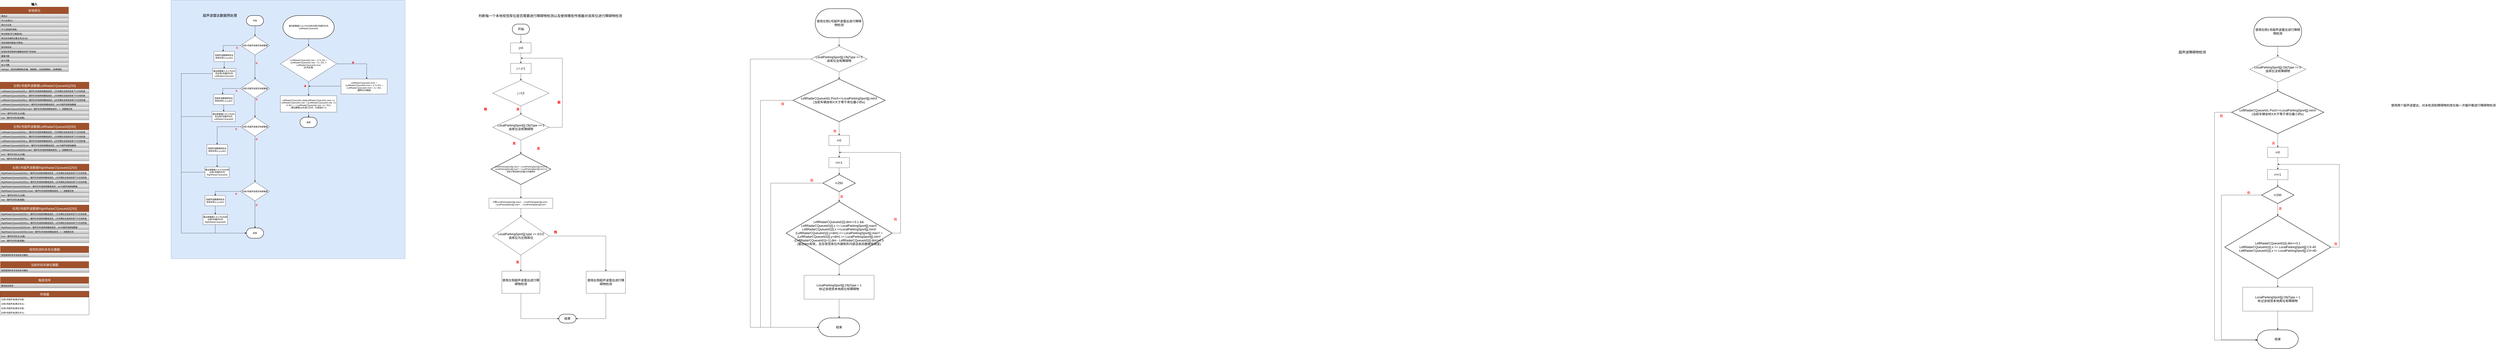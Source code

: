 <mxfile version="15.2.9" type="github">
  <diagram id="7hQzBCkBdU_H9w4rOh0N" name="第 1 页">
    <mxGraphModel dx="998" dy="508" grid="1" gridSize="10" guides="1" tooltips="1" connect="1" arrows="1" fold="1" page="1" pageScale="1" pageWidth="5000" pageHeight="1000" math="0" shadow="0">
      <root>
        <mxCell id="0" />
        <mxCell id="1" parent="0" />
        <mxCell id="VgWYN8n7LNtqtZWlq0ul-238" value="" style="group" parent="1" vertex="1" connectable="0">
          <mxGeometry x="9310" y="542" width="1070" height="1642" as="geometry" />
        </mxCell>
        <mxCell id="VgWYN8n7LNtqtZWlq0ul-53" value="开始" style="strokeWidth=2;html=1;shape=mxgraph.flowchart.terminator;whiteSpace=wrap;fontSize=18;" parent="VgWYN8n7LNtqtZWlq0ul-238" vertex="1">
          <mxGeometry x="-5712.5" y="-242" width="100" height="60" as="geometry" />
        </mxCell>
        <mxCell id="VgWYN8n7LNtqtZWlq0ul-122" value="j=0" style="rounded=0;whiteSpace=wrap;html=1;fontSize=18;" parent="VgWYN8n7LNtqtZWlq0ul-238" vertex="1">
          <mxGeometry x="-5722.5" y="-132" width="120" height="60" as="geometry" />
        </mxCell>
        <mxCell id="VgWYN8n7LNtqtZWlq0ul-154" style="edgeStyle=orthogonalEdgeStyle;rounded=0;orthogonalLoop=1;jettySize=auto;html=1;entryX=0.5;entryY=0;entryDx=0;entryDy=0;fontSize=18;" parent="VgWYN8n7LNtqtZWlq0ul-238" source="VgWYN8n7LNtqtZWlq0ul-53" target="VgWYN8n7LNtqtZWlq0ul-122" edge="1">
          <mxGeometry relative="1" as="geometry" />
        </mxCell>
        <mxCell id="VgWYN8n7LNtqtZWlq0ul-131" value="&lt;div&gt;LocalParkingSport[j].ObjType == 0&lt;/div&gt;&lt;div&gt;该库位没有障碍物&lt;br&gt;&lt;/div&gt;" style="rhombus;whiteSpace=wrap;html=1;fontSize=18;" parent="VgWYN8n7LNtqtZWlq0ul-238" vertex="1">
          <mxGeometry x="-5827.5" y="288" width="330" height="150" as="geometry" />
        </mxCell>
        <mxCell id="VgWYN8n7LNtqtZWlq0ul-139" style="edgeStyle=orthogonalEdgeStyle;rounded=0;orthogonalLoop=1;jettySize=auto;html=1;entryX=0.5;entryY=0;entryDx=0;entryDy=0;fontSize=18;" parent="VgWYN8n7LNtqtZWlq0ul-238" source="VgWYN8n7LNtqtZWlq0ul-137" target="VgWYN8n7LNtqtZWlq0ul-131" edge="1">
          <mxGeometry relative="1" as="geometry" />
        </mxCell>
        <mxCell id="VgWYN8n7LNtqtZWlq0ul-137" value="j &amp;lt;13" style="rhombus;whiteSpace=wrap;html=1;fontSize=18;" parent="VgWYN8n7LNtqtZWlq0ul-238" vertex="1">
          <mxGeometry x="-5827.5" y="88" width="330" height="150" as="geometry" />
        </mxCell>
        <mxCell id="VgWYN8n7LNtqtZWlq0ul-148" value="&lt;b&gt;&lt;font color=&quot;#FF3333&quot;&gt;真&lt;/font&gt;&lt;/b&gt;" style="text;html=1;strokeColor=none;fillColor=none;align=center;verticalAlign=middle;whiteSpace=wrap;rounded=0;fontSize=18;" parent="VgWYN8n7LNtqtZWlq0ul-238" vertex="1">
          <mxGeometry x="-5700" y="248" width="40" height="20" as="geometry" />
        </mxCell>
        <mxCell id="VgWYN8n7LNtqtZWlq0ul-158" style="edgeStyle=orthogonalEdgeStyle;rounded=0;orthogonalLoop=1;jettySize=auto;html=1;entryX=0.5;entryY=0;entryDx=0;entryDy=0;fontSize=18;" parent="VgWYN8n7LNtqtZWlq0ul-238" source="VgWYN8n7LNtqtZWlq0ul-156" target="VgWYN8n7LNtqtZWlq0ul-137" edge="1">
          <mxGeometry relative="1" as="geometry" />
        </mxCell>
        <mxCell id="VgWYN8n7LNtqtZWlq0ul-156" value="j = j+1" style="rounded=0;whiteSpace=wrap;html=1;fontSize=18;" parent="VgWYN8n7LNtqtZWlq0ul-238" vertex="1">
          <mxGeometry x="-5722.49" y="-12" width="120" height="60" as="geometry" />
        </mxCell>
        <mxCell id="VgWYN8n7LNtqtZWlq0ul-237" value="" style="edgeStyle=orthogonalEdgeStyle;rounded=0;orthogonalLoop=1;jettySize=auto;html=1;fontSize=18;" parent="VgWYN8n7LNtqtZWlq0ul-238" source="VgWYN8n7LNtqtZWlq0ul-122" target="VgWYN8n7LNtqtZWlq0ul-156" edge="1">
          <mxGeometry relative="1" as="geometry" />
        </mxCell>
        <mxCell id="VgWYN8n7LNtqtZWlq0ul-160" style="edgeStyle=orthogonalEdgeStyle;rounded=0;orthogonalLoop=1;jettySize=auto;html=1;fontSize=18;" parent="VgWYN8n7LNtqtZWlq0ul-238" source="VgWYN8n7LNtqtZWlq0ul-131" edge="1">
          <mxGeometry x="-5910" y="-72" as="geometry">
            <mxPoint x="-5662" y="-42" as="targetPoint" />
            <Array as="points">
              <mxPoint x="-5420" y="363" />
              <mxPoint x="-5420" y="-42" />
              <mxPoint x="-5662" y="-42" />
            </Array>
          </mxGeometry>
        </mxCell>
        <mxCell id="VgWYN8n7LNtqtZWlq0ul-150" value="&lt;b&gt;&lt;font color=&quot;#FF0000&quot;&gt;假&lt;/font&gt;&lt;/b&gt;" style="text;html=1;strokeColor=none;fillColor=none;align=center;verticalAlign=middle;whiteSpace=wrap;rounded=0;fontSize=18;" parent="VgWYN8n7LNtqtZWlq0ul-238" vertex="1">
          <mxGeometry x="-5460" y="208" width="40" height="20" as="geometry" />
        </mxCell>
        <mxCell id="VgWYN8n7LNtqtZWlq0ul-218" value="&lt;b&gt;&lt;font color=&quot;#FF0000&quot;&gt;假&lt;/font&gt;&lt;/b&gt;" style="text;html=1;strokeColor=none;fillColor=none;align=center;verticalAlign=middle;whiteSpace=wrap;rounded=0;fontSize=18;" parent="VgWYN8n7LNtqtZWlq0ul-238" vertex="1">
          <mxGeometry x="-5890" y="218" width="40" height="80" as="geometry" />
        </mxCell>
        <mxCell id="37CJagWb4j1WNpY-bCI--22" value="&lt;div&gt;&lt;font style=&quot;font-size: 20px&quot;&gt;判断每一个本地视觉库位是否需要进行障碍物检测以及使用哪些传感器对该库位进行障碍物检测&lt;/font&gt;&lt;/div&gt;" style="text;html=1;strokeColor=none;fillColor=none;align=center;verticalAlign=middle;whiteSpace=wrap;rounded=0;" parent="1" vertex="1">
          <mxGeometry x="3240" y="180" width="1160" height="142" as="geometry" />
        </mxCell>
        <mxCell id="leuu1m-iNAbnX1D4mWZV-53" value="使用两个超声波雷达，对未检测到障碍物的库位每一次循环都进行障碍物检测" style="text;html=1;align=center;verticalAlign=middle;whiteSpace=wrap;rounded=0;fontSize=18;" parent="1" vertex="1">
          <mxGeometry x="14570" y="492" width="660" height="569" as="geometry" />
        </mxCell>
        <mxCell id="jrK2h-31VooN953HkJox-1" value="本地库位" style="swimlane;fontStyle=0;childLayout=stackLayout;horizontal=1;startSize=40;horizontalStack=0;resizeParent=1;resizeParentMax=0;resizeLast=0;collapsible=1;marginBottom=0;fontSize=18;fillColor=#a0522d;strokeColor=#6D1F00;fontColor=#ffffff;" parent="1" vertex="1">
          <mxGeometry x="600" y="200" width="400" height="378" as="geometry" />
        </mxCell>
        <mxCell id="jrK2h-31VooN953HkJox-3" value="两角点" style="text;strokeColor=#666666;fillColor=#f5f5f5;align=left;verticalAlign=top;spacingLeft=4;spacingRight=4;overflow=hidden;rotatable=0;points=[[0,0.5],[1,0.5]];portConstraint=eastwest;gradientColor=#b3b3b3;" parent="jrK2h-31VooN953HkJox-1" vertex="1">
          <mxGeometry y="40" width="400" height="26" as="geometry" />
        </mxCell>
        <mxCell id="jrK2h-31VooN953HkJox-7" value="中心点(质心)" style="text;strokeColor=#666666;fillColor=#f5f5f5;align=left;verticalAlign=top;spacingLeft=4;spacingRight=4;overflow=hidden;rotatable=0;points=[[0,0.5],[1,0.5]];portConstraint=eastwest;gradientColor=#b3b3b3;" parent="jrK2h-31VooN953HkJox-1" vertex="1">
          <mxGeometry y="66" width="400" height="26" as="geometry" />
        </mxCell>
        <mxCell id="jrK2h-31VooN953HkJox-8" value="库位方位角" style="text;strokeColor=#666666;fillColor=#f5f5f5;align=left;verticalAlign=top;spacingLeft=4;spacingRight=4;overflow=hidden;rotatable=0;points=[[0,0.5],[1,0.5]];portConstraint=eastwest;gradientColor=#b3b3b3;" parent="jrK2h-31VooN953HkJox-1" vertex="1">
          <mxGeometry y="92" width="400" height="26" as="geometry" />
        </mxCell>
        <mxCell id="jrK2h-31VooN953HkJox-9" value="尺寸(宽度和深度)" style="text;strokeColor=#666666;fillColor=#f5f5f5;align=left;verticalAlign=top;spacingLeft=4;spacingRight=4;overflow=hidden;rotatable=0;points=[[0,0.5],[1,0.5]];portConstraint=eastwest;gradientColor=#b3b3b3;" parent="jrK2h-31VooN953HkJox-1" vertex="1">
          <mxGeometry y="118" width="400" height="26" as="geometry" />
        </mxCell>
        <mxCell id="jrK2h-31VooN953HkJox-10" value="库位类型(平行/垂直/斜)" style="text;strokeColor=#666666;fillColor=#f5f5f5;align=left;verticalAlign=top;spacingLeft=4;spacingRight=4;overflow=hidden;rotatable=0;points=[[0,0.5],[1,0.5]];portConstraint=eastwest;gradientColor=#b3b3b3;" parent="jrK2h-31VooN953HkJox-1" vertex="1">
          <mxGeometry y="144" width="400" height="26" as="geometry" />
        </mxCell>
        <mxCell id="jrK2h-31VooN953HkJox-11" value="库位余车辆的位置关系(左/右)" style="text;strokeColor=#666666;fillColor=#f5f5f5;align=left;verticalAlign=top;spacingLeft=4;spacingRight=4;overflow=hidden;rotatable=0;points=[[0,0.5],[1,0.5]];portConstraint=eastwest;gradientColor=#b3b3b3;" parent="jrK2h-31VooN953HkJox-1" vertex="1">
          <mxGeometry y="170" width="400" height="26" as="geometry" />
        </mxCell>
        <mxCell id="jrK2h-31VooN953HkJox-12" value="视觉测距的精度(可靠性)" style="text;strokeColor=#666666;fillColor=#f5f5f5;align=left;verticalAlign=top;spacingLeft=4;spacingRight=4;overflow=hidden;rotatable=0;points=[[0,0.5],[1,0.5]];portConstraint=eastwest;gradientColor=#b3b3b3;" parent="jrK2h-31VooN953HkJox-1" vertex="1">
          <mxGeometry y="196" width="400" height="26" as="geometry" />
        </mxCell>
        <mxCell id="jrK2h-31VooN953HkJox-13" value="是否有轮挡" style="text;strokeColor=#666666;fillColor=#f5f5f5;align=left;verticalAlign=top;spacingLeft=4;spacingRight=4;overflow=hidden;rotatable=0;points=[[0,0.5],[1,0.5]];portConstraint=eastwest;gradientColor=#b3b3b3;" parent="jrK2h-31VooN953HkJox-1" vertex="1">
          <mxGeometry y="222" width="400" height="26" as="geometry" />
        </mxCell>
        <mxCell id="jrK2h-31VooN953HkJox-14" value="轮挡在视觉探测位置戳坐标系下的坐标" style="text;strokeColor=#666666;fillColor=#f5f5f5;align=left;verticalAlign=top;spacingLeft=4;spacingRight=4;overflow=hidden;rotatable=0;points=[[0,0.5],[1,0.5]];portConstraint=eastwest;gradientColor=#b3b3b3;" parent="jrK2h-31VooN953HkJox-1" vertex="1">
          <mxGeometry y="248" width="400" height="26" as="geometry" />
        </mxCell>
        <mxCell id="jrK2h-31VooN953HkJox-16" value="重叠次数" style="text;strokeColor=#666666;fillColor=#f5f5f5;align=left;verticalAlign=top;spacingLeft=4;spacingRight=4;overflow=hidden;rotatable=0;points=[[0,0.5],[1,0.5]];portConstraint=eastwest;gradientColor=#b3b3b3;" parent="jrK2h-31VooN953HkJox-1" vertex="1">
          <mxGeometry y="274" width="400" height="26" as="geometry" />
        </mxCell>
        <mxCell id="9fVTEGnAfYZDbj1msMhv-1" value="歧义次数" style="text;strokeColor=#666666;fillColor=#f5f5f5;align=left;verticalAlign=top;spacingLeft=4;spacingRight=4;overflow=hidden;rotatable=0;points=[[0,0.5],[1,0.5]];portConstraint=eastwest;gradientColor=#b3b3b3;" parent="jrK2h-31VooN953HkJox-1" vertex="1">
          <mxGeometry y="300" width="400" height="26" as="geometry" />
        </mxCell>
        <mxCell id="jrK2h-31VooN953HkJox-4" value="歧义次数" style="text;strokeColor=#666666;fillColor=#f5f5f5;align=left;verticalAlign=top;spacingLeft=4;spacingRight=4;overflow=hidden;rotatable=0;points=[[0,0.5],[1,0.5]];portConstraint=eastwest;gradientColor=#b3b3b3;" parent="jrK2h-31VooN953HkJox-1" vertex="1">
          <mxGeometry y="326" width="400" height="26" as="geometry" />
        </mxCell>
        <mxCell id="jrK2h-31VooN953HkJox-15" value="ObjType：是否有障碍物(车辆、雪糕筒)，0没有障碍物，1有障碍物" style="text;strokeColor=#666666;fillColor=#f5f5f5;align=left;verticalAlign=top;spacingLeft=4;spacingRight=4;overflow=hidden;rotatable=0;points=[[0,0.5],[1,0.5]];portConstraint=eastwest;gradientColor=#b3b3b3;" parent="jrK2h-31VooN953HkJox-1" vertex="1">
          <mxGeometry y="352" width="400" height="26" as="geometry" />
        </mxCell>
        <mxCell id="jrK2h-31VooN953HkJox-17" value="视觉检测时本车位置戳" style="swimlane;fontStyle=0;childLayout=stackLayout;horizontal=1;startSize=40;horizontalStack=0;resizeParent=1;resizeParentMax=0;resizeLast=0;collapsible=1;marginBottom=0;fontSize=18;fillColor=#A0522D;strokeColor=#FFFFFF;fontColor=#FFFFFF;" parent="1" vertex="1">
          <mxGeometry x="600" y="1600" width="520" height="66" as="geometry" />
        </mxCell>
        <mxCell id="jrK2h-31VooN953HkJox-18" value="视觉探测时本车坐标系与朝向" style="text;strokeColor=#666666;fillColor=#f5f5f5;align=left;verticalAlign=top;spacingLeft=4;spacingRight=4;overflow=hidden;rotatable=0;points=[[0,0.5],[1,0.5]];portConstraint=eastwest;gradientColor=#b3b3b3;" parent="jrK2h-31VooN953HkJox-17" vertex="1">
          <mxGeometry y="40" width="520" height="26" as="geometry" />
        </mxCell>
        <mxCell id="jrK2h-31VooN953HkJox-21" value="当前时刻车辆位置戳" style="swimlane;fontStyle=0;childLayout=stackLayout;horizontal=1;startSize=40;horizontalStack=0;resizeParent=1;resizeParentMax=0;resizeLast=0;collapsible=1;marginBottom=0;fontSize=18;fillColor=#A0522D;strokeColor=#FFFFFF;fontColor=#FFFFFF;" parent="1" vertex="1">
          <mxGeometry x="600" y="1690" width="520" height="66" as="geometry" />
        </mxCell>
        <mxCell id="jrK2h-31VooN953HkJox-22" value="视觉探测时本车坐标系与朝向" style="text;strokeColor=#666666;fillColor=#f5f5f5;align=left;verticalAlign=top;spacingLeft=4;spacingRight=4;overflow=hidden;rotatable=0;points=[[0,0.5],[1,0.5]];portConstraint=eastwest;gradientColor=#b3b3b3;" parent="jrK2h-31VooN953HkJox-21" vertex="1">
          <mxGeometry y="40" width="520" height="26" as="geometry" />
        </mxCell>
        <mxCell id="jrK2h-31VooN953HkJox-23" value="触发信号" style="swimlane;fontStyle=0;childLayout=stackLayout;horizontal=1;startSize=40;horizontalStack=0;resizeParent=1;resizeParentMax=0;resizeLast=0;collapsible=1;marginBottom=0;fontSize=18;fillColor=#A0522D;strokeColor=#FFFFFF;fontColor=#FFFFFF;" parent="1" vertex="1">
          <mxGeometry x="600" y="1780" width="520" height="66" as="geometry" />
        </mxCell>
        <mxCell id="jrK2h-31VooN953HkJox-24" value="模块启动信号" style="text;strokeColor=#666666;fillColor=#f5f5f5;align=left;verticalAlign=top;spacingLeft=4;spacingRight=4;overflow=hidden;rotatable=0;points=[[0,0.5],[1,0.5]];portConstraint=eastwest;gradientColor=#b3b3b3;" parent="jrK2h-31VooN953HkJox-23" vertex="1">
          <mxGeometry y="40" width="520" height="26" as="geometry" />
        </mxCell>
        <mxCell id="leuu1m-iNAbnX1D4mWZV-41" value="传感器" style="swimlane;fontStyle=0;childLayout=stackLayout;horizontal=1;startSize=35;horizontalStack=0;resizeParent=1;resizeParentMax=0;resizeLast=0;collapsible=1;marginBottom=0;fontSize=18;fillColor=#A0522D;fontColor=#FFFFFF;" parent="1" vertex="1">
          <mxGeometry x="600" y="1865" width="520" height="139" as="geometry" />
        </mxCell>
        <mxCell id="leuu1m-iNAbnX1D4mWZV-42" value="左侧1号超声波(靠近车尾)" style="text;strokeColor=none;fillColor=none;align=left;verticalAlign=top;spacingLeft=4;spacingRight=4;overflow=hidden;rotatable=0;points=[[0,0.5],[1,0.5]];portConstraint=eastwest;" parent="leuu1m-iNAbnX1D4mWZV-41" vertex="1">
          <mxGeometry y="35" width="520" height="26" as="geometry" />
        </mxCell>
        <mxCell id="leuu1m-iNAbnX1D4mWZV-43" value="左侧2号超声波(靠近车头)" style="text;strokeColor=none;fillColor=none;align=left;verticalAlign=top;spacingLeft=4;spacingRight=4;overflow=hidden;rotatable=0;points=[[0,0.5],[1,0.5]];portConstraint=eastwest;" parent="leuu1m-iNAbnX1D4mWZV-41" vertex="1">
          <mxGeometry y="61" width="520" height="26" as="geometry" />
        </mxCell>
        <mxCell id="leuu1m-iNAbnX1D4mWZV-45" value="右侧1号超声波(靠近车尾)" style="text;strokeColor=none;fillColor=none;align=left;verticalAlign=top;spacingLeft=4;spacingRight=4;overflow=hidden;rotatable=0;points=[[0,0.5],[1,0.5]];portConstraint=eastwest;" parent="leuu1m-iNAbnX1D4mWZV-41" vertex="1">
          <mxGeometry y="87" width="520" height="26" as="geometry" />
        </mxCell>
        <mxCell id="leuu1m-iNAbnX1D4mWZV-44" value="右侧2号超声波(靠近车头)" style="text;strokeColor=none;fillColor=none;align=left;verticalAlign=top;spacingLeft=4;spacingRight=4;overflow=hidden;rotatable=0;points=[[0,0.5],[1,0.5]];portConstraint=eastwest;" parent="leuu1m-iNAbnX1D4mWZV-41" vertex="1">
          <mxGeometry y="113" width="520" height="26" as="geometry" />
        </mxCell>
        <mxCell id="leuu1m-iNAbnX1D4mWZV-49" value="&lt;b&gt;输入&lt;/b&gt;" style="text;html=1;align=center;verticalAlign=middle;whiteSpace=wrap;rounded=0;fontSize=18;" parent="1" vertex="1">
          <mxGeometry x="755" y="160" width="90" height="50" as="geometry" />
        </mxCell>
        <mxCell id="9fVTEGnAfYZDbj1msMhv-2" value="左侧1号超声波数据LeftRadarCQueueId1[250]" style="swimlane;fontStyle=0;childLayout=stackLayout;horizontal=1;startSize=40;horizontalStack=0;resizeParent=1;resizeParentMax=0;resizeLast=0;collapsible=1;marginBottom=0;fontSize=18;fillColor=#a0522d;strokeColor=#6D1F00;fontColor=#ffffff;" parent="1" vertex="1">
          <mxGeometry x="600" y="640" width="520" height="222" as="geometry" />
        </mxCell>
        <mxCell id="9fVTEGnAfYZDbj1msMhv-3" value="LeftRadarCQueueId1[250].x：循环队列/结构体数组成员，x为车辆在全局坐标系下X方向的值" style="text;strokeColor=#666666;fillColor=#f5f5f5;align=left;verticalAlign=top;spacingLeft=4;spacingRight=4;overflow=hidden;rotatable=0;points=[[0,0.5],[1,0.5]];portConstraint=eastwest;gradientColor=#b3b3b3;" parent="9fVTEGnAfYZDbj1msMhv-2" vertex="1">
          <mxGeometry y="40" width="520" height="26" as="geometry" />
        </mxCell>
        <mxCell id="9fVTEGnAfYZDbj1msMhv-4" value="LeftRadarCQueueId1[250].y：循环队列/结构体数组成员，y为车辆在全局坐标系下X方向的值" style="text;strokeColor=#666666;fillColor=#f5f5f5;align=left;verticalAlign=top;spacingLeft=4;spacingRight=4;overflow=hidden;rotatable=0;points=[[0,0.5],[1,0.5]];portConstraint=eastwest;gradientColor=#b3b3b3;" parent="9fVTEGnAfYZDbj1msMhv-2" vertex="1">
          <mxGeometry y="66" width="520" height="26" as="geometry" />
        </mxCell>
        <mxCell id="9fVTEGnAfYZDbj1msMhv-5" value="LeftRadarCQueueId1[250].q：循环队列/结构体数组成员，q为车辆在全局坐标系下X方向的值" style="text;strokeColor=#666666;fillColor=#f5f5f5;align=left;verticalAlign=top;spacingLeft=4;spacingRight=4;overflow=hidden;rotatable=0;points=[[0,0.5],[1,0.5]];portConstraint=eastwest;gradientColor=#b3b3b3;" parent="9fVTEGnAfYZDbj1msMhv-2" vertex="1">
          <mxGeometry y="92" width="520" height="26" as="geometry" />
        </mxCell>
        <mxCell id="9fVTEGnAfYZDbj1msMhv-48" value="LeftRadarCQueueId1[250].dim：循环队列/结构体数组成员，dim为超声波原始数据" style="text;strokeColor=#666666;fillColor=#f5f5f5;align=left;verticalAlign=top;spacingLeft=4;spacingRight=4;overflow=hidden;rotatable=0;points=[[0,0.5],[1,0.5]];portConstraint=eastwest;gradientColor=#b3b3b3;" parent="9fVTEGnAfYZDbj1msMhv-2" vertex="1">
          <mxGeometry y="118" width="520" height="26" as="geometry" />
        </mxCell>
        <mxCell id="9fVTEGnAfYZDbj1msMhv-6" value="LeftRadarCQueueId1[250].invalid：循环队列/结构体数组成员，1：该数据无效" style="text;strokeColor=#666666;fillColor=#f5f5f5;align=left;verticalAlign=top;spacingLeft=4;spacingRight=4;overflow=hidden;rotatable=0;points=[[0,0.5],[1,0.5]];portConstraint=eastwest;gradientColor=#b3b3b3;" parent="9fVTEGnAfYZDbj1msMhv-2" vertex="1">
          <mxGeometry y="144" width="520" height="26" as="geometry" />
        </mxCell>
        <mxCell id="9fVTEGnAfYZDbj1msMhv-7" value="front：循环队列队头(头删)" style="text;strokeColor=#666666;fillColor=#f5f5f5;align=left;verticalAlign=top;spacingLeft=4;spacingRight=4;overflow=hidden;rotatable=0;points=[[0,0.5],[1,0.5]];portConstraint=eastwest;gradientColor=#b3b3b3;" parent="9fVTEGnAfYZDbj1msMhv-2" vertex="1">
          <mxGeometry y="170" width="520" height="26" as="geometry" />
        </mxCell>
        <mxCell id="9fVTEGnAfYZDbj1msMhv-8" value="rear：循环队列队尾(尾删)" style="text;strokeColor=#666666;fillColor=#f5f5f5;align=left;verticalAlign=top;spacingLeft=4;spacingRight=4;overflow=hidden;rotatable=0;points=[[0,0.5],[1,0.5]];portConstraint=eastwest;gradientColor=#b3b3b3;" parent="9fVTEGnAfYZDbj1msMhv-2" vertex="1">
          <mxGeometry y="196" width="520" height="26" as="geometry" />
        </mxCell>
        <mxCell id="9fVTEGnAfYZDbj1msMhv-16" value="左侧2号超声波数据LeftRadarCQueueId2[250]" style="swimlane;fontStyle=0;childLayout=stackLayout;horizontal=1;startSize=40;horizontalStack=0;resizeParent=1;resizeParentMax=0;resizeLast=0;collapsible=1;marginBottom=0;fontSize=18;fillColor=#a0522d;strokeColor=#6D1F00;fontColor=#ffffff;" parent="1" vertex="1">
          <mxGeometry x="600" y="880" width="520" height="222" as="geometry" />
        </mxCell>
        <mxCell id="9fVTEGnAfYZDbj1msMhv-17" value="LeftRadarCQueueId2[250].x：循环队列/结构体数组成员，x为车辆在全局坐标系下X方向的值" style="text;strokeColor=#666666;fillColor=#f5f5f5;align=left;verticalAlign=top;spacingLeft=4;spacingRight=4;overflow=hidden;rotatable=0;points=[[0,0.5],[1,0.5]];portConstraint=eastwest;gradientColor=#b3b3b3;" parent="9fVTEGnAfYZDbj1msMhv-16" vertex="1">
          <mxGeometry y="40" width="520" height="26" as="geometry" />
        </mxCell>
        <mxCell id="9fVTEGnAfYZDbj1msMhv-18" value="LeftRadarCQueueId2[250].y：循环队列/结构体数组成员，y为车辆在全局坐标系下X方向的值" style="text;strokeColor=#666666;fillColor=#f5f5f5;align=left;verticalAlign=top;spacingLeft=4;spacingRight=4;overflow=hidden;rotatable=0;points=[[0,0.5],[1,0.5]];portConstraint=eastwest;gradientColor=#b3b3b3;" parent="9fVTEGnAfYZDbj1msMhv-16" vertex="1">
          <mxGeometry y="66" width="520" height="26" as="geometry" />
        </mxCell>
        <mxCell id="9fVTEGnAfYZDbj1msMhv-19" value="LeftRadarCQueueId2[250].q：循环队列/结构体数组成员，q为车辆在全局坐标系下X方向的值" style="text;strokeColor=#666666;fillColor=#f5f5f5;align=left;verticalAlign=top;spacingLeft=4;spacingRight=4;overflow=hidden;rotatable=0;points=[[0,0.5],[1,0.5]];portConstraint=eastwest;gradientColor=#b3b3b3;" parent="9fVTEGnAfYZDbj1msMhv-16" vertex="1">
          <mxGeometry y="92" width="520" height="26" as="geometry" />
        </mxCell>
        <mxCell id="9fVTEGnAfYZDbj1msMhv-47" value="LeftRadarCQueueId2[250].dim：循环队列/结构体数组成员，dim为超声波原始数据" style="text;strokeColor=#666666;fillColor=#f5f5f5;align=left;verticalAlign=top;spacingLeft=4;spacingRight=4;overflow=hidden;rotatable=0;points=[[0,0.5],[1,0.5]];portConstraint=eastwest;gradientColor=#b3b3b3;" parent="9fVTEGnAfYZDbj1msMhv-16" vertex="1">
          <mxGeometry y="118" width="520" height="26" as="geometry" />
        </mxCell>
        <mxCell id="9fVTEGnAfYZDbj1msMhv-20" value="LeftRadarCQueueId2[250].invalid：循环队列/结构体数组成员，1：该数据无效" style="text;strokeColor=#666666;fillColor=#f5f5f5;align=left;verticalAlign=top;spacingLeft=4;spacingRight=4;overflow=hidden;rotatable=0;points=[[0,0.5],[1,0.5]];portConstraint=eastwest;gradientColor=#b3b3b3;" parent="9fVTEGnAfYZDbj1msMhv-16" vertex="1">
          <mxGeometry y="144" width="520" height="26" as="geometry" />
        </mxCell>
        <mxCell id="9fVTEGnAfYZDbj1msMhv-21" value="front：循环队列队头(头删)" style="text;strokeColor=#666666;fillColor=#f5f5f5;align=left;verticalAlign=top;spacingLeft=4;spacingRight=4;overflow=hidden;rotatable=0;points=[[0,0.5],[1,0.5]];portConstraint=eastwest;gradientColor=#b3b3b3;" parent="9fVTEGnAfYZDbj1msMhv-16" vertex="1">
          <mxGeometry y="170" width="520" height="26" as="geometry" />
        </mxCell>
        <mxCell id="9fVTEGnAfYZDbj1msMhv-22" value="rear：循环队列队尾(尾删)" style="text;strokeColor=#666666;fillColor=#f5f5f5;align=left;verticalAlign=top;spacingLeft=4;spacingRight=4;overflow=hidden;rotatable=0;points=[[0,0.5],[1,0.5]];portConstraint=eastwest;gradientColor=#b3b3b3;" parent="9fVTEGnAfYZDbj1msMhv-16" vertex="1">
          <mxGeometry y="196" width="520" height="26" as="geometry" />
        </mxCell>
        <mxCell id="9fVTEGnAfYZDbj1msMhv-23" value="右侧1号超声波数据RightRadarCQueueId1[250]" style="swimlane;fontStyle=0;childLayout=stackLayout;horizontal=1;startSize=40;horizontalStack=0;resizeParent=1;resizeParentMax=0;resizeLast=0;collapsible=1;marginBottom=0;fontSize=18;fillColor=#a0522d;strokeColor=#6D1F00;fontColor=#ffffff;" parent="1" vertex="1">
          <mxGeometry x="600" y="1120" width="520" height="222" as="geometry" />
        </mxCell>
        <mxCell id="9fVTEGnAfYZDbj1msMhv-24" value="RightRadarCQueueId1[250].x：循环队列/结构体数组成员，x为车辆在全局坐标系下X方向的值" style="text;strokeColor=#666666;fillColor=#f5f5f5;align=left;verticalAlign=top;spacingLeft=4;spacingRight=4;overflow=hidden;rotatable=0;points=[[0,0.5],[1,0.5]];portConstraint=eastwest;gradientColor=#b3b3b3;" parent="9fVTEGnAfYZDbj1msMhv-23" vertex="1">
          <mxGeometry y="40" width="520" height="26" as="geometry" />
        </mxCell>
        <mxCell id="9fVTEGnAfYZDbj1msMhv-25" value="RightRadarCQueueId1[250].y：循环队列/结构体数组成员，y为车辆在全局坐标系下X方向的值" style="text;strokeColor=#666666;fillColor=#f5f5f5;align=left;verticalAlign=top;spacingLeft=4;spacingRight=4;overflow=hidden;rotatable=0;points=[[0,0.5],[1,0.5]];portConstraint=eastwest;gradientColor=#b3b3b3;" parent="9fVTEGnAfYZDbj1msMhv-23" vertex="1">
          <mxGeometry y="66" width="520" height="26" as="geometry" />
        </mxCell>
        <mxCell id="9fVTEGnAfYZDbj1msMhv-26" value="RightRadarCQueueId1[250].q：循环队列/结构体数组成员，q为车辆在全局坐标系下X方向的值" style="text;strokeColor=#666666;fillColor=#f5f5f5;align=left;verticalAlign=top;spacingLeft=4;spacingRight=4;overflow=hidden;rotatable=0;points=[[0,0.5],[1,0.5]];portConstraint=eastwest;gradientColor=#b3b3b3;" parent="9fVTEGnAfYZDbj1msMhv-23" vertex="1">
          <mxGeometry y="92" width="520" height="26" as="geometry" />
        </mxCell>
        <mxCell id="9fVTEGnAfYZDbj1msMhv-46" value="RightRadarCQueueId1[250].dim：循环队列/结构体数组成员，dim为超声波原始数据" style="text;strokeColor=#666666;fillColor=#f5f5f5;align=left;verticalAlign=top;spacingLeft=4;spacingRight=4;overflow=hidden;rotatable=0;points=[[0,0.5],[1,0.5]];portConstraint=eastwest;gradientColor=#b3b3b3;" parent="9fVTEGnAfYZDbj1msMhv-23" vertex="1">
          <mxGeometry y="118" width="520" height="26" as="geometry" />
        </mxCell>
        <mxCell id="9fVTEGnAfYZDbj1msMhv-27" value="RightRadarCQueueId1[250].invalid：循环队列/结构体数组成员，1：该数据无效" style="text;strokeColor=#666666;fillColor=#f5f5f5;align=left;verticalAlign=top;spacingLeft=4;spacingRight=4;overflow=hidden;rotatable=0;points=[[0,0.5],[1,0.5]];portConstraint=eastwest;gradientColor=#b3b3b3;" parent="9fVTEGnAfYZDbj1msMhv-23" vertex="1">
          <mxGeometry y="144" width="520" height="26" as="geometry" />
        </mxCell>
        <mxCell id="9fVTEGnAfYZDbj1msMhv-28" value="front：循环队列队头(头删)" style="text;strokeColor=#666666;fillColor=#f5f5f5;align=left;verticalAlign=top;spacingLeft=4;spacingRight=4;overflow=hidden;rotatable=0;points=[[0,0.5],[1,0.5]];portConstraint=eastwest;gradientColor=#b3b3b3;" parent="9fVTEGnAfYZDbj1msMhv-23" vertex="1">
          <mxGeometry y="170" width="520" height="26" as="geometry" />
        </mxCell>
        <mxCell id="9fVTEGnAfYZDbj1msMhv-29" value="rear：循环队列队尾(尾删)" style="text;strokeColor=#666666;fillColor=#f5f5f5;align=left;verticalAlign=top;spacingLeft=4;spacingRight=4;overflow=hidden;rotatable=0;points=[[0,0.5],[1,0.5]];portConstraint=eastwest;gradientColor=#b3b3b3;" parent="9fVTEGnAfYZDbj1msMhv-23" vertex="1">
          <mxGeometry y="196" width="520" height="26" as="geometry" />
        </mxCell>
        <mxCell id="9fVTEGnAfYZDbj1msMhv-30" value="右侧2号超声波数据RightRadarCQueueId2[250]" style="swimlane;fontStyle=0;childLayout=stackLayout;horizontal=1;startSize=40;horizontalStack=0;resizeParent=1;resizeParentMax=0;resizeLast=0;collapsible=1;marginBottom=0;fontSize=18;fillColor=#a0522d;strokeColor=#6D1F00;fontColor=#ffffff;" parent="1" vertex="1">
          <mxGeometry x="600" y="1360" width="520" height="222" as="geometry" />
        </mxCell>
        <mxCell id="9fVTEGnAfYZDbj1msMhv-31" value="RightRadarCQueueId2[250].x：循环队列/结构体数组成员，x为车辆在全局坐标系下X方向的值" style="text;strokeColor=#666666;fillColor=#f5f5f5;align=left;verticalAlign=top;spacingLeft=4;spacingRight=4;overflow=hidden;rotatable=0;points=[[0,0.5],[1,0.5]];portConstraint=eastwest;gradientColor=#b3b3b3;" parent="9fVTEGnAfYZDbj1msMhv-30" vertex="1">
          <mxGeometry y="40" width="520" height="26" as="geometry" />
        </mxCell>
        <mxCell id="9fVTEGnAfYZDbj1msMhv-32" value="RightRadarCQueueId2[250].y：循环队列/结构体数组成员，y为车辆在全局坐标系下X方向的值" style="text;strokeColor=#666666;fillColor=#f5f5f5;align=left;verticalAlign=top;spacingLeft=4;spacingRight=4;overflow=hidden;rotatable=0;points=[[0,0.5],[1,0.5]];portConstraint=eastwest;gradientColor=#b3b3b3;" parent="9fVTEGnAfYZDbj1msMhv-30" vertex="1">
          <mxGeometry y="66" width="520" height="26" as="geometry" />
        </mxCell>
        <mxCell id="9fVTEGnAfYZDbj1msMhv-33" value="RightRadarCQueueId2[250].q：循环队列/结构体数组成员，q为车辆在全局坐标系下X方向的值" style="text;strokeColor=#666666;fillColor=#f5f5f5;align=left;verticalAlign=top;spacingLeft=4;spacingRight=4;overflow=hidden;rotatable=0;points=[[0,0.5],[1,0.5]];portConstraint=eastwest;gradientColor=#b3b3b3;" parent="9fVTEGnAfYZDbj1msMhv-30" vertex="1">
          <mxGeometry y="92" width="520" height="26" as="geometry" />
        </mxCell>
        <mxCell id="9fVTEGnAfYZDbj1msMhv-37" value="RightRadarCQueueId2[250].dim：循环队列/结构体数组成员，dim为超声波原始数据" style="text;strokeColor=#666666;fillColor=#f5f5f5;align=left;verticalAlign=top;spacingLeft=4;spacingRight=4;overflow=hidden;rotatable=0;points=[[0,0.5],[1,0.5]];portConstraint=eastwest;gradientColor=#b3b3b3;" parent="9fVTEGnAfYZDbj1msMhv-30" vertex="1">
          <mxGeometry y="118" width="520" height="26" as="geometry" />
        </mxCell>
        <mxCell id="9fVTEGnAfYZDbj1msMhv-34" value="RightRadarCQueueId2[250].invalid：循环队列/结构体数组成员，1：该数据无效" style="text;strokeColor=#666666;fillColor=#f5f5f5;align=left;verticalAlign=top;spacingLeft=4;spacingRight=4;overflow=hidden;rotatable=0;points=[[0,0.5],[1,0.5]];portConstraint=eastwest;gradientColor=#b3b3b3;" parent="9fVTEGnAfYZDbj1msMhv-30" vertex="1">
          <mxGeometry y="144" width="520" height="26" as="geometry" />
        </mxCell>
        <mxCell id="9fVTEGnAfYZDbj1msMhv-35" value="front：循环队列队头(头删)" style="text;strokeColor=#666666;fillColor=#f5f5f5;align=left;verticalAlign=top;spacingLeft=4;spacingRight=4;overflow=hidden;rotatable=0;points=[[0,0.5],[1,0.5]];portConstraint=eastwest;gradientColor=#b3b3b3;" parent="9fVTEGnAfYZDbj1msMhv-30" vertex="1">
          <mxGeometry y="170" width="520" height="26" as="geometry" />
        </mxCell>
        <mxCell id="9fVTEGnAfYZDbj1msMhv-36" value="rear：循环队列队尾(尾删)" style="text;strokeColor=#666666;fillColor=#f5f5f5;align=left;verticalAlign=top;spacingLeft=4;spacingRight=4;overflow=hidden;rotatable=0;points=[[0,0.5],[1,0.5]];portConstraint=eastwest;gradientColor=#b3b3b3;" parent="9fVTEGnAfYZDbj1msMhv-30" vertex="1">
          <mxGeometry y="196" width="520" height="26" as="geometry" />
        </mxCell>
        <mxCell id="PpEH4e9-SN8Gfu_vvwJx-2" value="" style="group" vertex="1" connectable="0" parent="1">
          <mxGeometry x="1600" y="160" width="1370" height="1515" as="geometry" />
        </mxCell>
        <mxCell id="PpEH4e9-SN8Gfu_vvwJx-1" value="" style="rounded=0;whiteSpace=wrap;html=1;fillColor=#dae8fc;strokeColor=#6c8ebf;" vertex="1" parent="PpEH4e9-SN8Gfu_vvwJx-2">
          <mxGeometry width="1370" height="1515" as="geometry" />
        </mxCell>
        <mxCell id="qisY4M1OJLYSLH0alggS-1" value="雷达新数据入大小为250的左侧1号循环队列LeftRadarCQueueId1" style="strokeWidth=2;html=1;shape=mxgraph.flowchart.terminator;whiteSpace=wrap;fontSize=12;" parent="PpEH4e9-SN8Gfu_vvwJx-2" vertex="1">
          <mxGeometry x="655" y="90" width="300" height="136" as="geometry" />
        </mxCell>
        <mxCell id="qisY4M1OJLYSLH0alggS-4" value="(LeftRadarCQueueId1.rear + 1) % 251 + (LeftRadarCQueueId1.rear + 1) / 251 != LeftRadarCQueueId1.front&lt;br&gt;(队列未满)" style="rhombus;whiteSpace=wrap;html=1;fontSize=12;" parent="PpEH4e9-SN8Gfu_vvwJx-2" vertex="1">
          <mxGeometry x="640" y="268" width="330" height="210" as="geometry" />
        </mxCell>
        <mxCell id="qisY4M1OJLYSLH0alggS-17" style="edgeStyle=orthogonalEdgeStyle;rounded=0;orthogonalLoop=1;jettySize=auto;html=1;entryX=0.5;entryY=0;entryDx=0;entryDy=0;fontSize=12;" parent="PpEH4e9-SN8Gfu_vvwJx-2" source="qisY4M1OJLYSLH0alggS-1" target="qisY4M1OJLYSLH0alggS-4" edge="1">
          <mxGeometry x="160" y="45" as="geometry" />
        </mxCell>
        <mxCell id="qisY4M1OJLYSLH0alggS-5" value="LeftRadarCQueueId1.data[LeftRadarCQueueId1.rear] = e;&lt;br&gt;&lt;div&gt;LeftRadarCQueueId1.rear = ((LeftRadarCQueueId1.rear +1) % 251 ) + ( (LeftRadarCQueueId1.rear +1) / 251);&lt;/div&gt;&lt;div&gt;(雷达数据e从队尾入队列，队尾指针+1)&lt;br&gt;&lt;/div&gt;" style="rounded=0;whiteSpace=wrap;html=1;fontSize=12;" parent="PpEH4e9-SN8Gfu_vvwJx-2" vertex="1">
          <mxGeometry x="640" y="560" width="330" height="96" as="geometry" />
        </mxCell>
        <mxCell id="qisY4M1OJLYSLH0alggS-6" style="edgeStyle=orthogonalEdgeStyle;rounded=0;orthogonalLoop=1;jettySize=auto;html=1;entryX=0.5;entryY=0;entryDx=0;entryDy=0;fontSize=12;" parent="PpEH4e9-SN8Gfu_vvwJx-2" source="qisY4M1OJLYSLH0alggS-4" target="qisY4M1OJLYSLH0alggS-5" edge="1">
          <mxGeometry x="160" y="45" as="geometry" />
        </mxCell>
        <mxCell id="qisY4M1OJLYSLH0alggS-7" value="&lt;div&gt;LeftRadarCQueueId1.front&amp;nbsp; = (LeftRadarCQueueId1.front + 1) % 251 + (LeftRadarCQueueId1.front + 1) / 251;&lt;/div&gt;&lt;div&gt;(删除对头数据)&lt;br&gt;&lt;/div&gt;" style="rounded=0;whiteSpace=wrap;html=1;fontSize=12;" parent="PpEH4e9-SN8Gfu_vvwJx-2" vertex="1">
          <mxGeometry x="995" y="462" width="270" height="88" as="geometry" />
        </mxCell>
        <mxCell id="qisY4M1OJLYSLH0alggS-9" style="edgeStyle=orthogonalEdgeStyle;rounded=0;orthogonalLoop=1;jettySize=auto;html=1;exitX=1;exitY=0.5;exitDx=0;exitDy=0;entryX=0.556;entryY=0;entryDx=0;entryDy=0;entryPerimeter=0;fontSize=12;" parent="PpEH4e9-SN8Gfu_vvwJx-2" source="qisY4M1OJLYSLH0alggS-4" target="qisY4M1OJLYSLH0alggS-7" edge="1">
          <mxGeometry x="160" y="45" as="geometry" />
        </mxCell>
        <mxCell id="qisY4M1OJLYSLH0alggS-11" value="结束" style="strokeWidth=2;html=1;shape=mxgraph.flowchart.terminator;whiteSpace=wrap;fontSize=12;" parent="PpEH4e9-SN8Gfu_vvwJx-2" vertex="1">
          <mxGeometry x="755" y="686" width="100" height="60" as="geometry" />
        </mxCell>
        <mxCell id="qisY4M1OJLYSLH0alggS-12" style="edgeStyle=orthogonalEdgeStyle;rounded=0;orthogonalLoop=1;jettySize=auto;html=1;entryX=0.5;entryY=0;entryDx=0;entryDy=0;entryPerimeter=0;fontSize=12;" parent="PpEH4e9-SN8Gfu_vvwJx-2" source="qisY4M1OJLYSLH0alggS-5" target="qisY4M1OJLYSLH0alggS-11" edge="1">
          <mxGeometry x="160" y="45" as="geometry" />
        </mxCell>
        <mxCell id="qisY4M1OJLYSLH0alggS-15" value="&lt;b&gt;&lt;font color=&quot;#FF0000&quot;&gt;真&lt;/font&gt;&lt;/b&gt;" style="text;html=1;strokeColor=none;fillColor=none;align=center;verticalAlign=middle;whiteSpace=wrap;rounded=0;fontSize=12;" parent="PpEH4e9-SN8Gfu_vvwJx-2" vertex="1">
          <mxGeometry x="765" y="474" width="40" height="60" as="geometry" />
        </mxCell>
        <mxCell id="qisY4M1OJLYSLH0alggS-10" style="edgeStyle=orthogonalEdgeStyle;rounded=0;orthogonalLoop=1;jettySize=auto;html=1;exitX=0;exitY=0.5;exitDx=0;exitDy=0;fontSize=12;entryX=1;entryY=0.5;entryDx=0;entryDy=0;" parent="PpEH4e9-SN8Gfu_vvwJx-2" source="qisY4M1OJLYSLH0alggS-7" target="qisY4M1OJLYSLH0alggS-15" edge="1">
          <mxGeometry x="160" y="45" as="geometry">
            <mxPoint x="815" y="530" as="targetPoint" />
            <Array as="points">
              <mxPoint x="995" y="504" />
            </Array>
          </mxGeometry>
        </mxCell>
        <mxCell id="qisY4M1OJLYSLH0alggS-16" value="&lt;b&gt;&lt;font color=&quot;#FF0000&quot;&gt;假&lt;/font&gt;&lt;/b&gt;" style="text;html=1;strokeColor=none;fillColor=none;align=center;verticalAlign=middle;whiteSpace=wrap;rounded=0;fontSize=12;" parent="PpEH4e9-SN8Gfu_vvwJx-2" vertex="1">
          <mxGeometry x="1045" y="356" width="40" height="20" as="geometry" />
        </mxCell>
        <mxCell id="VgWYN8n7LNtqtZWlq0ul-8" value="雷达新数据入大小为250的左侧1号循环队列LeftRadarCQueueId1" style="rounded=0;whiteSpace=wrap;html=1;" parent="PpEH4e9-SN8Gfu_vvwJx-2" vertex="1">
          <mxGeometry x="243.13" y="400" width="136.25" height="60" as="geometry" />
        </mxCell>
        <mxCell id="VgWYN8n7LNtqtZWlq0ul-9" value="" style="edgeStyle=orthogonalEdgeStyle;rounded=0;orthogonalLoop=1;jettySize=auto;html=1;" parent="PpEH4e9-SN8Gfu_vvwJx-2" source="VgWYN8n7LNtqtZWlq0ul-4" target="VgWYN8n7LNtqtZWlq0ul-8" edge="1">
          <mxGeometry x="160" y="60" as="geometry" />
        </mxCell>
        <mxCell id="VgWYN8n7LNtqtZWlq0ul-22" value="雷达新数据入大小为250的右侧2号循环队列RightRadarCQueueId2" style="rounded=0;whiteSpace=wrap;html=1;" parent="PpEH4e9-SN8Gfu_vvwJx-2" vertex="1">
          <mxGeometry x="187.5" y="1255" width="142.5" height="60" as="geometry" />
        </mxCell>
        <mxCell id="VgWYN8n7LNtqtZWlq0ul-3" style="edgeStyle=orthogonalEdgeStyle;rounded=0;orthogonalLoop=1;jettySize=auto;html=1;" parent="PpEH4e9-SN8Gfu_vvwJx-2" target="VgWYN8n7LNtqtZWlq0ul-2" edge="1">
          <mxGeometry x="230" y="90" as="geometry">
            <mxPoint x="491.25" y="148" as="sourcePoint" />
          </mxGeometry>
        </mxCell>
        <mxCell id="VgWYN8n7LNtqtZWlq0ul-2" value="左侧1号超声波是否有新数据" style="rhombus;whiteSpace=wrap;html=1;" parent="PpEH4e9-SN8Gfu_vvwJx-2" vertex="1">
          <mxGeometry x="406.25" y="210" width="170" height="111" as="geometry" />
        </mxCell>
        <mxCell id="VgWYN8n7LNtqtZWlq0ul-4" value="将超声波数据转到全局坐标系(x,y,q,dim)" style="rounded=0;whiteSpace=wrap;html=1;" parent="PpEH4e9-SN8Gfu_vvwJx-2" vertex="1">
          <mxGeometry x="251.25" y="300" width="120" height="60" as="geometry" />
        </mxCell>
        <mxCell id="VgWYN8n7LNtqtZWlq0ul-5" style="edgeStyle=orthogonalEdgeStyle;rounded=0;orthogonalLoop=1;jettySize=auto;html=1;entryX=0.45;entryY=0.001;entryDx=0;entryDy=0;entryPerimeter=0;" parent="PpEH4e9-SN8Gfu_vvwJx-2" source="VgWYN8n7LNtqtZWlq0ul-2" target="VgWYN8n7LNtqtZWlq0ul-4" edge="1">
          <mxGeometry x="230" y="90" as="geometry" />
        </mxCell>
        <mxCell id="VgWYN8n7LNtqtZWlq0ul-16" style="edgeStyle=orthogonalEdgeStyle;rounded=0;orthogonalLoop=1;jettySize=auto;html=1;entryX=0.5;entryY=0;entryDx=0;entryDy=0;" parent="PpEH4e9-SN8Gfu_vvwJx-2" source="VgWYN8n7LNtqtZWlq0ul-2" target="9fVTEGnAfYZDbj1msMhv-40" edge="1">
          <mxGeometry x="230" y="90" as="geometry">
            <mxPoint x="491" y="465" as="targetPoint" />
          </mxGeometry>
        </mxCell>
        <mxCell id="9fVTEGnAfYZDbj1msMhv-61" style="edgeStyle=orthogonalEdgeStyle;rounded=0;orthogonalLoop=1;jettySize=auto;html=1;entryX=0.5;entryY=0;entryDx=0;entryDy=0;" parent="PpEH4e9-SN8Gfu_vvwJx-2" source="VgWYN8n7LNtqtZWlq0ul-21" target="VgWYN8n7LNtqtZWlq0ul-22" edge="1">
          <mxGeometry relative="1" as="geometry" />
        </mxCell>
        <mxCell id="VgWYN8n7LNtqtZWlq0ul-21" value="将超声波数据转到全局坐标系(x,y,q,dim)" style="rounded=0;whiteSpace=wrap;html=1;" parent="PpEH4e9-SN8Gfu_vvwJx-2" vertex="1">
          <mxGeometry x="198.75" y="1145" width="120" height="60" as="geometry" />
        </mxCell>
        <mxCell id="VgWYN8n7LNtqtZWlq0ul-23" value="右侧2号超声波是否有新数据" style="rhombus;whiteSpace=wrap;html=1;" parent="PpEH4e9-SN8Gfu_vvwJx-2" vertex="1">
          <mxGeometry x="406.25" y="1065" width="170" height="111" as="geometry" />
        </mxCell>
        <mxCell id="VgWYN8n7LNtqtZWlq0ul-19" style="edgeStyle=orthogonalEdgeStyle;rounded=0;orthogonalLoop=1;jettySize=auto;html=1;entryX=0.5;entryY=0;entryDx=0;entryDy=0;" parent="PpEH4e9-SN8Gfu_vvwJx-2" source="VgWYN8n7LNtqtZWlq0ul-23" target="VgWYN8n7LNtqtZWlq0ul-21" edge="1">
          <mxGeometry x="230" y="90" as="geometry" />
        </mxCell>
        <mxCell id="VgWYN8n7LNtqtZWlq0ul-36" value="&lt;font color=&quot;#FF0000&quot;&gt;真&lt;/font&gt;" style="text;html=1;strokeColor=none;fillColor=none;align=center;verticalAlign=middle;whiteSpace=wrap;rounded=0;" parent="PpEH4e9-SN8Gfu_vvwJx-2" vertex="1">
          <mxGeometry x="366.25" y="270" width="40" height="20" as="geometry" />
        </mxCell>
        <mxCell id="VgWYN8n7LNtqtZWlq0ul-37" value="&lt;font color=&quot;#FF0000&quot;&gt;假&lt;/font&gt;" style="text;html=1;strokeColor=none;fillColor=none;align=center;verticalAlign=middle;whiteSpace=wrap;rounded=0;" parent="PpEH4e9-SN8Gfu_vvwJx-2" vertex="1">
          <mxGeometry x="481.25" y="360" width="40" height="20" as="geometry" />
        </mxCell>
        <mxCell id="VgWYN8n7LNtqtZWlq0ul-43" value="结束" style="strokeWidth=2;html=1;shape=mxgraph.flowchart.terminator;whiteSpace=wrap;" parent="PpEH4e9-SN8Gfu_vvwJx-2" vertex="1">
          <mxGeometry x="441.25" y="1335" width="100" height="60" as="geometry" />
        </mxCell>
        <mxCell id="VgWYN8n7LNtqtZWlq0ul-46" value="开始" style="strokeWidth=2;html=1;shape=mxgraph.flowchart.terminator;whiteSpace=wrap;" parent="PpEH4e9-SN8Gfu_vvwJx-2" vertex="1">
          <mxGeometry x="441.25" y="90" width="100" height="60" as="geometry" />
        </mxCell>
        <mxCell id="VgWYN8n7LNtqtZWlq0ul-51" value="&lt;font style=&quot;font-size: 20px&quot;&gt;超声波雷达数据预处理&lt;/font&gt;" style="text;html=1;strokeColor=none;fillColor=none;align=center;verticalAlign=middle;whiteSpace=wrap;rounded=0;fontSize=18;" parent="PpEH4e9-SN8Gfu_vvwJx-2" vertex="1">
          <mxGeometry x="171.25" y="80" width="230" height="20" as="geometry" />
        </mxCell>
        <mxCell id="9fVTEGnAfYZDbj1msMhv-65" style="edgeStyle=orthogonalEdgeStyle;rounded=0;orthogonalLoop=1;jettySize=auto;html=1;entryX=0;entryY=0.5;entryDx=0;entryDy=0;entryPerimeter=0;" parent="PpEH4e9-SN8Gfu_vvwJx-2" source="VgWYN8n7LNtqtZWlq0ul-8" target="VgWYN8n7LNtqtZWlq0ul-43" edge="1">
          <mxGeometry relative="1" as="geometry">
            <mxPoint x="90" y="845" as="targetPoint" />
            <Array as="points">
              <mxPoint x="60" y="430" />
              <mxPoint x="60" y="1365" />
            </Array>
          </mxGeometry>
        </mxCell>
        <mxCell id="leuu1m-iNAbnX1D4mWZV-37" style="edgeStyle=orthogonalEdgeStyle;rounded=0;orthogonalLoop=1;jettySize=auto;html=1;entryX=0.5;entryY=0;entryDx=0;entryDy=0;entryPerimeter=0;" parent="PpEH4e9-SN8Gfu_vvwJx-2" source="VgWYN8n7LNtqtZWlq0ul-23" target="VgWYN8n7LNtqtZWlq0ul-43" edge="1">
          <mxGeometry x="160" y="45" as="geometry">
            <mxPoint x="596" y="400" as="targetPoint" />
          </mxGeometry>
        </mxCell>
        <mxCell id="9fVTEGnAfYZDbj1msMhv-66" style="edgeStyle=orthogonalEdgeStyle;rounded=0;orthogonalLoop=1;jettySize=auto;html=1;entryX=0;entryY=0.5;entryDx=0;entryDy=0;entryPerimeter=0;" parent="PpEH4e9-SN8Gfu_vvwJx-2" source="9fVTEGnAfYZDbj1msMhv-38" target="VgWYN8n7LNtqtZWlq0ul-43" edge="1">
          <mxGeometry relative="1" as="geometry">
            <Array as="points">
              <mxPoint x="60" y="682" />
              <mxPoint x="60" y="1365" />
            </Array>
          </mxGeometry>
        </mxCell>
        <mxCell id="9fVTEGnAfYZDbj1msMhv-38" value="雷达新数据入大小为250的左侧2号循环队列LeftRadarCQueueId2" style="rounded=0;whiteSpace=wrap;html=1;" parent="PpEH4e9-SN8Gfu_vvwJx-2" vertex="1">
          <mxGeometry x="240" y="652" width="136.25" height="60" as="geometry" />
        </mxCell>
        <mxCell id="9fVTEGnAfYZDbj1msMhv-39" value="" style="edgeStyle=orthogonalEdgeStyle;rounded=0;orthogonalLoop=1;jettySize=auto;html=1;" parent="PpEH4e9-SN8Gfu_vvwJx-2" source="9fVTEGnAfYZDbj1msMhv-41" target="9fVTEGnAfYZDbj1msMhv-38" edge="1">
          <mxGeometry x="156.87" y="312" as="geometry" />
        </mxCell>
        <mxCell id="9fVTEGnAfYZDbj1msMhv-40" value="左侧2号超声波是否有新数据" style="rhombus;whiteSpace=wrap;html=1;" parent="PpEH4e9-SN8Gfu_vvwJx-2" vertex="1">
          <mxGeometry x="406.25" y="462" width="170" height="111" as="geometry" />
        </mxCell>
        <mxCell id="9fVTEGnAfYZDbj1msMhv-62" style="edgeStyle=orthogonalEdgeStyle;rounded=0;orthogonalLoop=1;jettySize=auto;html=1;entryX=0;entryY=0.5;entryDx=0;entryDy=0;entryPerimeter=0;exitX=0.5;exitY=1;exitDx=0;exitDy=0;" parent="PpEH4e9-SN8Gfu_vvwJx-2" source="VgWYN8n7LNtqtZWlq0ul-22" target="VgWYN8n7LNtqtZWlq0ul-43" edge="1">
          <mxGeometry relative="1" as="geometry" />
        </mxCell>
        <mxCell id="9fVTEGnAfYZDbj1msMhv-41" value="将超声波数据转到全局坐标系(x,y,q,dim)" style="rounded=0;whiteSpace=wrap;html=1;" parent="PpEH4e9-SN8Gfu_vvwJx-2" vertex="1">
          <mxGeometry x="248.12" y="552" width="120" height="60" as="geometry" />
        </mxCell>
        <mxCell id="9fVTEGnAfYZDbj1msMhv-42" style="edgeStyle=orthogonalEdgeStyle;rounded=0;orthogonalLoop=1;jettySize=auto;html=1;entryX=0.45;entryY=0.001;entryDx=0;entryDy=0;entryPerimeter=0;" parent="PpEH4e9-SN8Gfu_vvwJx-2" source="9fVTEGnAfYZDbj1msMhv-40" target="9fVTEGnAfYZDbj1msMhv-41" edge="1">
          <mxGeometry x="226.87" y="342" as="geometry" />
        </mxCell>
        <mxCell id="9fVTEGnAfYZDbj1msMhv-44" value="&lt;font color=&quot;#FF0000&quot;&gt;真&lt;/font&gt;" style="text;html=1;strokeColor=none;fillColor=none;align=center;verticalAlign=middle;whiteSpace=wrap;rounded=0;" parent="PpEH4e9-SN8Gfu_vvwJx-2" vertex="1">
          <mxGeometry x="363.12" y="522" width="40" height="20" as="geometry" />
        </mxCell>
        <mxCell id="9fVTEGnAfYZDbj1msMhv-45" value="&lt;font color=&quot;#FF0000&quot;&gt;假&lt;/font&gt;" style="text;html=1;strokeColor=none;fillColor=none;align=center;verticalAlign=middle;whiteSpace=wrap;rounded=0;" parent="PpEH4e9-SN8Gfu_vvwJx-2" vertex="1">
          <mxGeometry x="481.25" y="572" width="40" height="20" as="geometry" />
        </mxCell>
        <mxCell id="9fVTEGnAfYZDbj1msMhv-67" style="edgeStyle=orthogonalEdgeStyle;rounded=0;orthogonalLoop=1;jettySize=auto;html=1;entryX=0;entryY=0.5;entryDx=0;entryDy=0;entryPerimeter=0;" parent="PpEH4e9-SN8Gfu_vvwJx-2" source="9fVTEGnAfYZDbj1msMhv-49" target="VgWYN8n7LNtqtZWlq0ul-43" edge="1">
          <mxGeometry relative="1" as="geometry">
            <Array as="points">
              <mxPoint x="60" y="1008" />
              <mxPoint x="60" y="1365" />
            </Array>
          </mxGeometry>
        </mxCell>
        <mxCell id="9fVTEGnAfYZDbj1msMhv-49" value="雷达新数据入大小为250的右侧1号循环队列RightRadarCQueueId1" style="rounded=0;whiteSpace=wrap;html=1;" parent="PpEH4e9-SN8Gfu_vvwJx-2" vertex="1">
          <mxGeometry x="198.75" y="978" width="142.5" height="60" as="geometry" />
        </mxCell>
        <mxCell id="9fVTEGnAfYZDbj1msMhv-50" value="" style="edgeStyle=orthogonalEdgeStyle;rounded=0;orthogonalLoop=1;jettySize=auto;html=1;" parent="PpEH4e9-SN8Gfu_vvwJx-2" source="9fVTEGnAfYZDbj1msMhv-51" target="9fVTEGnAfYZDbj1msMhv-49" edge="1">
          <mxGeometry x="160" y="-389" as="geometry" />
        </mxCell>
        <mxCell id="9fVTEGnAfYZDbj1msMhv-51" value="将超声波数据转到全局坐标系(x,y,q,dim)" style="rounded=0;whiteSpace=wrap;html=1;" parent="PpEH4e9-SN8Gfu_vvwJx-2" vertex="1">
          <mxGeometry x="210" y="846" width="120" height="60" as="geometry" />
        </mxCell>
        <mxCell id="9fVTEGnAfYZDbj1msMhv-58" style="edgeStyle=orthogonalEdgeStyle;rounded=0;orthogonalLoop=1;jettySize=auto;html=1;entryX=0.5;entryY=0;entryDx=0;entryDy=0;" parent="PpEH4e9-SN8Gfu_vvwJx-2" source="9fVTEGnAfYZDbj1msMhv-52" target="VgWYN8n7LNtqtZWlq0ul-23" edge="1">
          <mxGeometry relative="1" as="geometry" />
        </mxCell>
        <mxCell id="9fVTEGnAfYZDbj1msMhv-52" value="右侧1号超声波是否有新数据" style="rhombus;whiteSpace=wrap;html=1;" parent="PpEH4e9-SN8Gfu_vvwJx-2" vertex="1">
          <mxGeometry x="406.25" y="686" width="170" height="111" as="geometry" />
        </mxCell>
        <mxCell id="9fVTEGnAfYZDbj1msMhv-53" style="edgeStyle=orthogonalEdgeStyle;rounded=0;orthogonalLoop=1;jettySize=auto;html=1;entryX=0.5;entryY=0;entryDx=0;entryDy=0;" parent="PpEH4e9-SN8Gfu_vvwJx-2" source="9fVTEGnAfYZDbj1msMhv-52" target="9fVTEGnAfYZDbj1msMhv-51" edge="1">
          <mxGeometry x="230" y="-359" as="geometry" />
        </mxCell>
        <mxCell id="9fVTEGnAfYZDbj1msMhv-59" value="&lt;font color=&quot;#FF0000&quot;&gt;假&lt;/font&gt;" style="text;html=1;strokeColor=none;fillColor=none;align=center;verticalAlign=middle;whiteSpace=wrap;rounded=0;" parent="PpEH4e9-SN8Gfu_vvwJx-2" vertex="1">
          <mxGeometry x="481.25" y="805" width="40" height="20" as="geometry" />
        </mxCell>
        <mxCell id="9fVTEGnAfYZDbj1msMhv-60" value="&lt;font color=&quot;#FF0000&quot;&gt;假&lt;/font&gt;" style="text;html=1;strokeColor=none;fillColor=none;align=center;verticalAlign=middle;whiteSpace=wrap;rounded=0;" parent="PpEH4e9-SN8Gfu_vvwJx-2" vertex="1">
          <mxGeometry x="481.25" y="1176" width="40" height="49" as="geometry" />
        </mxCell>
        <mxCell id="9fVTEGnAfYZDbj1msMhv-63" value="&lt;font color=&quot;#FF0000&quot;&gt;真&lt;/font&gt;" style="text;html=1;strokeColor=none;fillColor=none;align=center;verticalAlign=middle;whiteSpace=wrap;rounded=0;" parent="PpEH4e9-SN8Gfu_vvwJx-2" vertex="1">
          <mxGeometry x="361.25" y="746" width="40" height="20" as="geometry" />
        </mxCell>
        <mxCell id="9fVTEGnAfYZDbj1msMhv-64" value="&lt;font color=&quot;#FF0000&quot;&gt;真&lt;/font&gt;" style="text;html=1;strokeColor=none;fillColor=none;align=center;verticalAlign=middle;whiteSpace=wrap;rounded=0;" parent="PpEH4e9-SN8Gfu_vvwJx-2" vertex="1">
          <mxGeometry x="361.25" y="1125" width="40" height="20" as="geometry" />
        </mxCell>
        <mxCell id="9fVTEGnAfYZDbj1msMhv-57" style="edgeStyle=orthogonalEdgeStyle;rounded=0;orthogonalLoop=1;jettySize=auto;html=1;" parent="PpEH4e9-SN8Gfu_vvwJx-2" source="9fVTEGnAfYZDbj1msMhv-40" target="9fVTEGnAfYZDbj1msMhv-52" edge="1">
          <mxGeometry relative="1" as="geometry" />
        </mxCell>
        <mxCell id="leuu1m-iNAbnX1D4mWZV-1" style="edgeStyle=orthogonalEdgeStyle;rounded=0;orthogonalLoop=1;jettySize=auto;html=1;entryX=0.5;entryY=0;entryDx=0;entryDy=0;" parent="1" source="VgWYN8n7LNtqtZWlq0ul-133" target="VgWYN8n7LNtqtZWlq0ul-207" edge="1">
          <mxGeometry relative="1" as="geometry" />
        </mxCell>
        <mxCell id="VgWYN8n7LNtqtZWlq0ul-133" value="&lt;div&gt;LocalParkingSport[j].type == 0/1/2&lt;/div&gt;&lt;div&gt;该库位为左侧库位&lt;br&gt;&lt;/div&gt;" style="rhombus;whiteSpace=wrap;html=1;fontSize=18;" parent="1" vertex="1">
          <mxGeometry x="3482.5" y="1430" width="330" height="224" as="geometry" />
        </mxCell>
        <mxCell id="VgWYN8n7LNtqtZWlq0ul-147" value="&lt;b&gt;&lt;font color=&quot;#FF3333&quot;&gt;真&lt;/font&gt;&lt;/b&gt;" style="text;html=1;strokeColor=none;fillColor=none;align=center;verticalAlign=middle;whiteSpace=wrap;rounded=0;fontSize=18;" parent="1" vertex="1">
          <mxGeometry x="3607.5" y="1666" width="40" height="60" as="geometry" />
        </mxCell>
        <mxCell id="VgWYN8n7LNtqtZWlq0ul-153" value="&lt;b&gt;&lt;font color=&quot;#FF0000&quot;&gt;假&lt;/font&gt;&lt;/b&gt;" style="text;html=1;strokeColor=none;fillColor=none;align=center;verticalAlign=middle;whiteSpace=wrap;rounded=0;fontSize=18;" parent="1" vertex="1">
          <mxGeometry x="3830" y="1480" width="40" height="80" as="geometry" />
        </mxCell>
        <mxCell id="PpEH4e9-SN8Gfu_vvwJx-9" style="edgeStyle=orthogonalEdgeStyle;rounded=0;orthogonalLoop=1;jettySize=auto;html=1;entryX=0;entryY=0.5;entryDx=0;entryDy=0;entryPerimeter=0;exitX=0.5;exitY=1;exitDx=0;exitDy=0;" edge="1" parent="1" source="VgWYN8n7LNtqtZWlq0ul-207" target="VgWYN8n7LNtqtZWlq0ul-214">
          <mxGeometry relative="1" as="geometry" />
        </mxCell>
        <mxCell id="VgWYN8n7LNtqtZWlq0ul-207" value="使用左侧超声波雷达进行障碍物检测" style="rounded=0;whiteSpace=wrap;html=1;fontSize=18;" parent="1" vertex="1">
          <mxGeometry x="3536.25" y="1748" width="222.5" height="130" as="geometry" />
        </mxCell>
        <mxCell id="PpEH4e9-SN8Gfu_vvwJx-10" style="edgeStyle=orthogonalEdgeStyle;rounded=0;orthogonalLoop=1;jettySize=auto;html=1;entryX=1;entryY=0.5;entryDx=0;entryDy=0;entryPerimeter=0;exitX=0.5;exitY=1;exitDx=0;exitDy=0;" edge="1" parent="1" source="VgWYN8n7LNtqtZWlq0ul-208" target="VgWYN8n7LNtqtZWlq0ul-214">
          <mxGeometry relative="1" as="geometry" />
        </mxCell>
        <mxCell id="VgWYN8n7LNtqtZWlq0ul-208" value="使用右侧超声波雷达进行障碍物检测" style="rounded=0;whiteSpace=wrap;html=1;fontSize=18;" parent="1" vertex="1">
          <mxGeometry x="4030" y="1748" width="230" height="130" as="geometry" />
        </mxCell>
        <mxCell id="VgWYN8n7LNtqtZWlq0ul-214" value="结束" style="strokeWidth=2;html=1;shape=mxgraph.flowchart.terminator;whiteSpace=wrap;fontSize=18;" parent="1" vertex="1">
          <mxGeometry x="3870" y="2000" width="100" height="52" as="geometry" />
        </mxCell>
        <mxCell id="VgWYN8n7LNtqtZWlq0ul-225" style="edgeStyle=orthogonalEdgeStyle;rounded=0;orthogonalLoop=1;jettySize=auto;html=1;fontSize=18;entryX=0.5;entryY=0;entryDx=0;entryDy=0;" parent="1" source="VgWYN8n7LNtqtZWlq0ul-133" target="VgWYN8n7LNtqtZWlq0ul-208" edge="1">
          <mxGeometry relative="1" as="geometry">
            <mxPoint x="4132.5" y="1860" as="targetPoint" />
          </mxGeometry>
        </mxCell>
        <mxCell id="PpEH4e9-SN8Gfu_vvwJx-12" style="edgeStyle=orthogonalEdgeStyle;rounded=0;orthogonalLoop=1;jettySize=auto;html=1;" edge="1" parent="1" source="PpEH4e9-SN8Gfu_vvwJx-3" target="PpEH4e9-SN8Gfu_vvwJx-5">
          <mxGeometry relative="1" as="geometry" />
        </mxCell>
        <mxCell id="PpEH4e9-SN8Gfu_vvwJx-3" value="&lt;div&gt;LocalParkingSport[j].maxX = LocalParkingSport[j].minX=0&lt;br&gt;LocalParkingSport[j].maxY = LocalParkingSport[j].minY=0&lt;br&gt; &lt;/div&gt;&lt;div&gt;没有计算该库位的最大外接矩形&lt;br&gt;&lt;/div&gt;" style="strokeWidth=2;html=1;shape=mxgraph.flowchart.decision;whiteSpace=wrap;" vertex="1" parent="1">
          <mxGeometry x="3472.5" y="1060" width="350" height="180" as="geometry" />
        </mxCell>
        <mxCell id="VgWYN8n7LNtqtZWlq0ul-151" value="&lt;b&gt;&lt;font color=&quot;#FF3333&quot;&gt;真&lt;/font&gt;&lt;/b&gt;" style="text;html=1;strokeColor=none;fillColor=none;align=center;verticalAlign=middle;whiteSpace=wrap;rounded=0;fontSize=18;" parent="1" vertex="1">
          <mxGeometry x="3730" y="1020" width="40" height="20" as="geometry" />
        </mxCell>
        <mxCell id="VgWYN8n7LNtqtZWlq0ul-146" value="&lt;b&gt;&lt;font color=&quot;#FF3333&quot;&gt;真&lt;/font&gt;&lt;/b&gt;" style="text;html=1;strokeColor=none;fillColor=none;align=center;verticalAlign=middle;whiteSpace=wrap;rounded=0;fontSize=18;" parent="1" vertex="1">
          <mxGeometry x="3587.51" y="990" width="40" height="20" as="geometry" />
        </mxCell>
        <mxCell id="PpEH4e9-SN8Gfu_vvwJx-4" style="edgeStyle=orthogonalEdgeStyle;rounded=0;orthogonalLoop=1;jettySize=auto;html=1;" edge="1" parent="1" source="VgWYN8n7LNtqtZWlq0ul-131" target="PpEH4e9-SN8Gfu_vvwJx-3">
          <mxGeometry relative="1" as="geometry" />
        </mxCell>
        <mxCell id="PpEH4e9-SN8Gfu_vvwJx-7" style="edgeStyle=orthogonalEdgeStyle;rounded=0;orthogonalLoop=1;jettySize=auto;html=1;entryX=0.5;entryY=0;entryDx=0;entryDy=0;" edge="1" parent="1" source="PpEH4e9-SN8Gfu_vvwJx-5" target="VgWYN8n7LNtqtZWlq0ul-133">
          <mxGeometry relative="1" as="geometry" />
        </mxCell>
        <mxCell id="PpEH4e9-SN8Gfu_vvwJx-5" value="&lt;div&gt;计算LocalParkingSport[j].maxX 、LocalParkingSport[j].minX、&lt;br&gt;LocalParkingSport[j].maxY、 LocalParkingSport[j].minY&lt;br&gt; &lt;/div&gt;" style="rounded=0;whiteSpace=wrap;html=1;" vertex="1" parent="1">
          <mxGeometry x="3460.75" y="1320" width="373.5" height="60" as="geometry" />
        </mxCell>
        <mxCell id="PpEH4e9-SN8Gfu_vvwJx-15" style="edgeStyle=orthogonalEdgeStyle;rounded=0;orthogonalLoop=1;jettySize=auto;html=1;" edge="1" parent="1" source="PpEH4e9-SN8Gfu_vvwJx-13" target="VgWYN8n7LNtqtZWlq0ul-66">
          <mxGeometry relative="1" as="geometry" />
        </mxCell>
        <mxCell id="PpEH4e9-SN8Gfu_vvwJx-19" style="edgeStyle=orthogonalEdgeStyle;rounded=0;orthogonalLoop=1;jettySize=auto;html=1;entryX=0;entryY=0.5;entryDx=0;entryDy=0;entryPerimeter=0;exitX=0;exitY=0.5;exitDx=0;exitDy=0;" edge="1" parent="1" source="PpEH4e9-SN8Gfu_vvwJx-13" target="37CJagWb4j1WNpY-bCI--48">
          <mxGeometry relative="1" as="geometry">
            <mxPoint x="5150" y="2240" as="targetPoint" />
            <Array as="points">
              <mxPoint x="4990" y="505" />
              <mxPoint x="4990" y="2077" />
            </Array>
          </mxGeometry>
        </mxCell>
        <mxCell id="PpEH4e9-SN8Gfu_vvwJx-13" value="&lt;div&gt;LocalParkingSport[j].ObjType == 0&lt;/div&gt;&lt;div&gt;该库位没有障碍物&lt;br&gt;&lt;/div&gt;" style="rhombus;whiteSpace=wrap;html=1;fontSize=18;" vertex="1" parent="1">
          <mxGeometry x="5345" y="430" width="330" height="150" as="geometry" />
        </mxCell>
        <mxCell id="VgWYN8n7LNtqtZWlq0ul-66" value="LeftRadarCQueueId1.PosX&amp;gt;=LocalParkingSport[j].minX&lt;br&gt;(当前车辆坐标X大于等于库位最小的x)" style="strokeWidth=2;html=1;shape=mxgraph.flowchart.decision;whiteSpace=wrap;fontSize=18;" parent="1" vertex="1">
          <mxGeometry x="5240" y="622" width="540" height="250" as="geometry" />
        </mxCell>
        <mxCell id="VgWYN8n7LNtqtZWlq0ul-77" value="i=0" style="rounded=0;whiteSpace=wrap;html=1;fontSize=18;" parent="1" vertex="1">
          <mxGeometry x="5450.33" y="952" width="120" height="60" as="geometry" />
        </mxCell>
        <mxCell id="37CJagWb4j1WNpY-bCI--40" style="edgeStyle=orthogonalEdgeStyle;rounded=0;orthogonalLoop=1;jettySize=auto;html=1;entryX=0.5;entryY=0;entryDx=0;entryDy=0;fontSize=18;" parent="1" source="VgWYN8n7LNtqtZWlq0ul-66" target="VgWYN8n7LNtqtZWlq0ul-77" edge="1">
          <mxGeometry x="5060" y="352" as="geometry" />
        </mxCell>
        <mxCell id="PpEH4e9-SN8Gfu_vvwJx-20" style="edgeStyle=orthogonalEdgeStyle;rounded=0;orthogonalLoop=1;jettySize=auto;html=1;entryX=0;entryY=0.5;entryDx=0;entryDy=0;entryPerimeter=0;exitX=0;exitY=0.5;exitDx=0;exitDy=0;exitPerimeter=0;" edge="1" parent="1" source="VgWYN8n7LNtqtZWlq0ul-66" target="37CJagWb4j1WNpY-bCI--48">
          <mxGeometry relative="1" as="geometry">
            <mxPoint x="5390" y="2070" as="targetPoint" />
            <Array as="points">
              <mxPoint x="5050" y="747" />
              <mxPoint x="5050" y="2077" />
            </Array>
          </mxGeometry>
        </mxCell>
        <mxCell id="VgWYN8n7LNtqtZWlq0ul-86" value="i&amp;lt;250" style="strokeWidth=2;html=1;shape=mxgraph.flowchart.decision;whiteSpace=wrap;fontSize=18;" parent="1" vertex="1">
          <mxGeometry x="5415.33" y="1182" width="190" height="100" as="geometry" />
        </mxCell>
        <mxCell id="37CJagWb4j1WNpY-bCI--43" style="edgeStyle=orthogonalEdgeStyle;rounded=0;orthogonalLoop=1;jettySize=auto;html=1;fontSize=18;exitX=1;exitY=0.5;exitDx=0;exitDy=0;exitPerimeter=0;" parent="1" source="VgWYN8n7LNtqtZWlq0ul-99" edge="1">
          <mxGeometry x="5060" y="352" as="geometry">
            <mxPoint x="5510" y="1052" as="targetPoint" />
            <Array as="points">
              <mxPoint x="5870" y="1525" />
              <mxPoint x="5870" y="1052" />
            </Array>
          </mxGeometry>
        </mxCell>
        <mxCell id="PpEH4e9-SN8Gfu_vvwJx-21" style="edgeStyle=orthogonalEdgeStyle;rounded=0;orthogonalLoop=1;jettySize=auto;html=1;entryX=0;entryY=0.5;entryDx=0;entryDy=0;entryPerimeter=0;exitX=0;exitY=0.5;exitDx=0;exitDy=0;exitPerimeter=0;" edge="1" parent="1" source="VgWYN8n7LNtqtZWlq0ul-86" target="37CJagWb4j1WNpY-bCI--48">
          <mxGeometry relative="1" as="geometry">
            <mxPoint x="5350" y="2080" as="targetPoint" />
            <Array as="points">
              <mxPoint x="5110" y="1232" />
              <mxPoint x="5110" y="2077" />
            </Array>
          </mxGeometry>
        </mxCell>
        <mxCell id="VgWYN8n7LNtqtZWlq0ul-99" value="&lt;div&gt;LeftRadarCQueueId1[i].dim&amp;lt;=3.1 &amp;amp;&amp;amp;&amp;nbsp; &lt;br&gt;LeftRadarCQueueId1[i].x &amp;lt;= LocalParkingSport[j].maxX&lt;br&gt;LeftRadarCQueueId1[i].x &amp;gt;=LocalParkingSport[j].minX&lt;br&gt;(LeftRadarCQueueId1[i].y+dim) &amp;lt;=  LocalParkingSport[j].maxY = (LeftRadarCQueueId1[i].y+dim) &amp;gt;=  LocalParkingSport[j].minY&lt;br&gt;(LeftRadarCQueueId1[i+1].dim - LeftRadarCQueueId1[i].dim)&amp;gt;0.5&lt;br&gt;(雷达dim有效，且在视觉库位外接矩形内部且前后数据有跳变)&lt;br&gt;&lt;/div&gt;" style="strokeWidth=2;html=1;shape=mxgraph.flowchart.decision;whiteSpace=wrap;fontSize=18;" parent="1" vertex="1">
          <mxGeometry x="5200.33" y="1340" width="620" height="370" as="geometry" />
        </mxCell>
        <mxCell id="VgWYN8n7LNtqtZWlq0ul-116" style="edgeStyle=orthogonalEdgeStyle;rounded=0;orthogonalLoop=1;jettySize=auto;html=1;entryX=0.5;entryY=0;entryDx=0;entryDy=0;entryPerimeter=0;fontSize=18;" parent="1" source="VgWYN8n7LNtqtZWlq0ul-86" target="VgWYN8n7LNtqtZWlq0ul-99" edge="1">
          <mxGeometry x="5060" y="352" as="geometry" />
        </mxCell>
        <mxCell id="VgWYN8n7LNtqtZWlq0ul-129" value="&lt;div&gt;LocalParkingSport[j].ObjType = 1&lt;/div&gt;&lt;div&gt;标记该视觉本地库位有障碍物&lt;/div&gt;" style="rounded=0;whiteSpace=wrap;html=1;fontSize=18;" parent="1" vertex="1">
          <mxGeometry x="5305" y="1772" width="410" height="140" as="geometry" />
        </mxCell>
        <mxCell id="37CJagWb4j1WNpY-bCI--39" style="edgeStyle=orthogonalEdgeStyle;rounded=0;orthogonalLoop=1;jettySize=auto;html=1;entryX=0.5;entryY=0;entryDx=0;entryDy=0;fontSize=18;" parent="1" source="VgWYN8n7LNtqtZWlq0ul-99" target="VgWYN8n7LNtqtZWlq0ul-129" edge="1">
          <mxGeometry x="5060" y="352" as="geometry" />
        </mxCell>
        <mxCell id="PpEH4e9-SN8Gfu_vvwJx-14" style="edgeStyle=orthogonalEdgeStyle;rounded=0;orthogonalLoop=1;jettySize=auto;html=1;" edge="1" parent="1" source="37CJagWb4j1WNpY-bCI--27" target="PpEH4e9-SN8Gfu_vvwJx-13">
          <mxGeometry relative="1" as="geometry" />
        </mxCell>
        <mxCell id="37CJagWb4j1WNpY-bCI--27" value="&lt;font style=&quot;font-size: 18px&quot;&gt;使用左侧1号超声波雷达进行障碍物检测&lt;/font&gt;" style="strokeWidth=2;html=1;shape=mxgraph.flowchart.terminator;whiteSpace=wrap;labelBackgroundColor=none;labelBorderColor=none;fontSize=18;" parent="1" vertex="1">
          <mxGeometry x="5370.33" y="210" width="280" height="170" as="geometry" />
        </mxCell>
        <mxCell id="37CJagWb4j1WNpY-bCI--38" style="edgeStyle=orthogonalEdgeStyle;rounded=0;orthogonalLoop=1;jettySize=auto;html=1;entryX=0.5;entryY=0;entryDx=0;entryDy=0;entryPerimeter=0;fontSize=18;" parent="1" source="37CJagWb4j1WNpY-bCI--36" target="VgWYN8n7LNtqtZWlq0ul-86" edge="1">
          <mxGeometry x="5060" y="352" as="geometry" />
        </mxCell>
        <mxCell id="37CJagWb4j1WNpY-bCI--36" value="i=i+1" style="rounded=0;whiteSpace=wrap;html=1;fontSize=18;" parent="1" vertex="1">
          <mxGeometry x="5450.33" y="1082" width="120" height="60" as="geometry" />
        </mxCell>
        <mxCell id="37CJagWb4j1WNpY-bCI--37" style="edgeStyle=orthogonalEdgeStyle;rounded=0;orthogonalLoop=1;jettySize=auto;html=1;entryX=0.5;entryY=0;entryDx=0;entryDy=0;fontSize=18;" parent="1" source="VgWYN8n7LNtqtZWlq0ul-77" target="37CJagWb4j1WNpY-bCI--36" edge="1">
          <mxGeometry x="5060" y="352" as="geometry" />
        </mxCell>
        <mxCell id="37CJagWb4j1WNpY-bCI--48" value="结束" style="strokeWidth=2;html=1;shape=mxgraph.flowchart.terminator;whiteSpace=wrap;labelBackgroundColor=none;fontSize=18;" parent="1" vertex="1">
          <mxGeometry x="5390.33" y="2022" width="240" height="110" as="geometry" />
        </mxCell>
        <mxCell id="leuu1m-iNAbnX1D4mWZV-6" style="edgeStyle=orthogonalEdgeStyle;rounded=0;orthogonalLoop=1;jettySize=auto;html=1;entryX=0.5;entryY=0;entryDx=0;entryDy=0;entryPerimeter=0;" parent="1" source="VgWYN8n7LNtqtZWlq0ul-129" target="37CJagWb4j1WNpY-bCI--48" edge="1">
          <mxGeometry x="5060" y="352" as="geometry" />
        </mxCell>
        <mxCell id="37CJagWb4j1WNpY-bCI--55" value="&lt;font color=&quot;#FF0000&quot;&gt;真&lt;/font&gt;" style="text;html=1;strokeColor=none;fillColor=none;align=center;verticalAlign=middle;whiteSpace=wrap;rounded=0;labelBackgroundColor=none;fontSize=18;" parent="1" vertex="1">
          <mxGeometry x="5460" y="888" width="50" height="80" as="geometry" />
        </mxCell>
        <mxCell id="37CJagWb4j1WNpY-bCI--56" value="&lt;font color=&quot;#FF0000&quot;&gt;真&lt;/font&gt;" style="text;html=1;strokeColor=none;fillColor=none;align=center;verticalAlign=middle;whiteSpace=wrap;rounded=0;labelBackgroundColor=none;fontSize=18;" parent="1" vertex="1">
          <mxGeometry x="5500" y="1272" width="50" height="80" as="geometry" />
        </mxCell>
        <mxCell id="37CJagWb4j1WNpY-bCI--60" value="&lt;font color=&quot;#FF0000&quot;&gt;假&lt;br&gt;&lt;/font&gt;" style="text;html=1;strokeColor=none;fillColor=none;align=center;verticalAlign=middle;whiteSpace=wrap;rounded=0;labelBackgroundColor=none;fontSize=18;" parent="1" vertex="1">
          <mxGeometry x="5330.33" y="1170" width="40" height="94" as="geometry" />
        </mxCell>
        <mxCell id="37CJagWb4j1WNpY-bCI--61" value="&lt;font color=&quot;#FF0000&quot;&gt;假&lt;br&gt;&lt;/font&gt;" style="text;html=1;strokeColor=none;fillColor=none;align=center;verticalAlign=middle;whiteSpace=wrap;rounded=0;labelBackgroundColor=none;fontSize=18;" parent="1" vertex="1">
          <mxGeometry x="5820.33" y="1398" width="40" height="94" as="geometry" />
        </mxCell>
        <mxCell id="leuu1m-iNAbnX1D4mWZV-8" value="&lt;font color=&quot;#FF0000&quot;&gt;假&lt;br&gt;&lt;/font&gt;" style="text;html=1;strokeColor=none;fillColor=none;align=center;verticalAlign=middle;whiteSpace=wrap;rounded=0;labelBackgroundColor=none;fontSize=18;" parent="1" vertex="1">
          <mxGeometry x="5160" y="722" width="40" height="94" as="geometry" />
        </mxCell>
        <mxCell id="leuu1m-iNAbnX1D4mWZV-11" style="edgeStyle=orthogonalEdgeStyle;rounded=0;orthogonalLoop=1;jettySize=auto;html=1;" parent="1" source="leuu1m-iNAbnX1D4mWZV-12" edge="1">
          <mxGeometry x="12480" y="432" as="geometry">
            <mxPoint x="13810" y="2152.0" as="targetPoint" />
            <Array as="points">
              <mxPoint x="13560" y="817" />
              <mxPoint x="13560" y="2152" />
            </Array>
          </mxGeometry>
        </mxCell>
        <mxCell id="leuu1m-iNAbnX1D4mWZV-12" value="LeftRadarCQueueId1.PosX&amp;gt;=LocalParkingSport[j].minX&lt;br&gt;(当前车辆坐标X大于等于库位最小的x)" style="strokeWidth=2;html=1;shape=mxgraph.flowchart.decision;whiteSpace=wrap;fontSize=18;" parent="1" vertex="1">
          <mxGeometry x="13660" y="692" width="540" height="250" as="geometry" />
        </mxCell>
        <mxCell id="leuu1m-iNAbnX1D4mWZV-14" value="i=0" style="rounded=0;whiteSpace=wrap;html=1;fontSize=18;" parent="1" vertex="1">
          <mxGeometry x="13870.33" y="1022" width="120" height="60" as="geometry" />
        </mxCell>
        <mxCell id="leuu1m-iNAbnX1D4mWZV-10" style="edgeStyle=orthogonalEdgeStyle;rounded=0;orthogonalLoop=1;jettySize=auto;html=1;entryX=0.5;entryY=0;entryDx=0;entryDy=0;fontSize=18;" parent="1" source="leuu1m-iNAbnX1D4mWZV-12" target="leuu1m-iNAbnX1D4mWZV-14" edge="1">
          <mxGeometry x="12480" y="432" as="geometry" />
        </mxCell>
        <mxCell id="leuu1m-iNAbnX1D4mWZV-17" value="i&amp;lt;250" style="strokeWidth=2;html=1;shape=mxgraph.flowchart.decision;whiteSpace=wrap;fontSize=18;" parent="1" vertex="1">
          <mxGeometry x="13835.33" y="1252" width="190" height="100" as="geometry" />
        </mxCell>
        <mxCell id="leuu1m-iNAbnX1D4mWZV-19" style="edgeStyle=orthogonalEdgeStyle;rounded=0;orthogonalLoop=1;jettySize=auto;html=1;fontSize=18;" parent="1" source="leuu1m-iNAbnX1D4mWZV-20" edge="1">
          <mxGeometry x="12480" y="432" as="geometry">
            <mxPoint x="13930" y="1122" as="targetPoint" />
            <Array as="points">
              <mxPoint x="14290" y="1607" />
              <mxPoint x="14290" y="1122" />
            </Array>
          </mxGeometry>
        </mxCell>
        <mxCell id="leuu1m-iNAbnX1D4mWZV-20" value="&lt;div&gt;LeftRadarCQueueId1[i].dim&amp;lt;=3.1&lt;/div&gt;&lt;div&gt;LeftRadarCQueueId1[i].x &amp;gt;= LocalParkingSport[j].CX-40&lt;br&gt;LeftRadarCQueueId1[i].x &amp;lt;= LocalParkingSport[j].CX+40&lt;/div&gt;" style="strokeWidth=2;html=1;shape=mxgraph.flowchart.decision;whiteSpace=wrap;fontSize=18;" parent="1" vertex="1">
          <mxGeometry x="13620" y="1422" width="620" height="370" as="geometry" />
        </mxCell>
        <mxCell id="leuu1m-iNAbnX1D4mWZV-15" style="edgeStyle=orthogonalEdgeStyle;rounded=0;orthogonalLoop=1;jettySize=auto;html=1;entryX=0.5;entryY=0;entryDx=0;entryDy=0;entryPerimeter=0;fontSize=18;" parent="1" source="leuu1m-iNAbnX1D4mWZV-17" target="leuu1m-iNAbnX1D4mWZV-20" edge="1">
          <mxGeometry x="12480" y="432" as="geometry" />
        </mxCell>
        <mxCell id="leuu1m-iNAbnX1D4mWZV-22" value="&lt;div&gt;LocalParkingSport[j].ObjType = 1&lt;/div&gt;&lt;div&gt;标记该视觉本地库位有障碍物&lt;/div&gt;" style="rounded=0;whiteSpace=wrap;html=1;fontSize=18;" parent="1" vertex="1">
          <mxGeometry x="13725" y="1842" width="410" height="140" as="geometry" />
        </mxCell>
        <mxCell id="leuu1m-iNAbnX1D4mWZV-18" style="edgeStyle=orthogonalEdgeStyle;rounded=0;orthogonalLoop=1;jettySize=auto;html=1;entryX=0.5;entryY=0;entryDx=0;entryDy=0;fontSize=18;" parent="1" source="leuu1m-iNAbnX1D4mWZV-20" target="leuu1m-iNAbnX1D4mWZV-22" edge="1">
          <mxGeometry x="12480" y="432" as="geometry" />
        </mxCell>
        <mxCell id="PpEH4e9-SN8Gfu_vvwJx-18" style="edgeStyle=orthogonalEdgeStyle;rounded=0;orthogonalLoop=1;jettySize=auto;html=1;" edge="1" parent="1" source="leuu1m-iNAbnX1D4mWZV-24" target="PpEH4e9-SN8Gfu_vvwJx-16">
          <mxGeometry relative="1" as="geometry" />
        </mxCell>
        <mxCell id="leuu1m-iNAbnX1D4mWZV-24" value="&lt;font style=&quot;font-size: 18px&quot;&gt;使用右侧1号超声波雷达进行障碍物检测&lt;/font&gt;" style="strokeWidth=2;html=1;shape=mxgraph.flowchart.terminator;whiteSpace=wrap;labelBackgroundColor=none;labelBorderColor=none;fontSize=18;" parent="1" vertex="1">
          <mxGeometry x="13790.33" y="260" width="280" height="170" as="geometry" />
        </mxCell>
        <mxCell id="leuu1m-iNAbnX1D4mWZV-25" style="edgeStyle=orthogonalEdgeStyle;rounded=0;orthogonalLoop=1;jettySize=auto;html=1;entryX=0.5;entryY=0;entryDx=0;entryDy=0;entryPerimeter=0;fontSize=18;" parent="1" source="leuu1m-iNAbnX1D4mWZV-26" target="leuu1m-iNAbnX1D4mWZV-17" edge="1">
          <mxGeometry x="12480" y="432" as="geometry" />
        </mxCell>
        <mxCell id="leuu1m-iNAbnX1D4mWZV-26" value="i=i+1" style="rounded=0;whiteSpace=wrap;html=1;fontSize=18;" parent="1" vertex="1">
          <mxGeometry x="13870.33" y="1152" width="120" height="60" as="geometry" />
        </mxCell>
        <mxCell id="leuu1m-iNAbnX1D4mWZV-13" style="edgeStyle=orthogonalEdgeStyle;rounded=0;orthogonalLoop=1;jettySize=auto;html=1;entryX=0.5;entryY=0;entryDx=0;entryDy=0;fontSize=18;" parent="1" source="leuu1m-iNAbnX1D4mWZV-14" target="leuu1m-iNAbnX1D4mWZV-26" edge="1">
          <mxGeometry x="12480" y="432" as="geometry" />
        </mxCell>
        <mxCell id="leuu1m-iNAbnX1D4mWZV-27" value="结束" style="strokeWidth=2;html=1;shape=mxgraph.flowchart.terminator;whiteSpace=wrap;labelBackgroundColor=none;fontSize=18;" parent="1" vertex="1">
          <mxGeometry x="13810.33" y="2092" width="240" height="110" as="geometry" />
        </mxCell>
        <mxCell id="leuu1m-iNAbnX1D4mWZV-16" style="edgeStyle=orthogonalEdgeStyle;rounded=0;orthogonalLoop=1;jettySize=auto;html=1;entryX=-0.001;entryY=0.531;entryDx=0;entryDy=0;entryPerimeter=0;fontSize=18;exitX=0;exitY=0.5;exitDx=0;exitDy=0;exitPerimeter=0;" parent="1" source="leuu1m-iNAbnX1D4mWZV-17" target="leuu1m-iNAbnX1D4mWZV-27" edge="1">
          <mxGeometry x="12480" y="432" as="geometry">
            <Array as="points">
              <mxPoint x="13600" y="1302" />
              <mxPoint x="13600" y="2150" />
              <mxPoint x="13780" y="2150" />
            </Array>
          </mxGeometry>
        </mxCell>
        <mxCell id="leuu1m-iNAbnX1D4mWZV-21" style="edgeStyle=orthogonalEdgeStyle;rounded=0;orthogonalLoop=1;jettySize=auto;html=1;entryX=0.5;entryY=0;entryDx=0;entryDy=0;entryPerimeter=0;" parent="1" source="leuu1m-iNAbnX1D4mWZV-22" target="leuu1m-iNAbnX1D4mWZV-27" edge="1">
          <mxGeometry x="12480" y="432" as="geometry" />
        </mxCell>
        <mxCell id="leuu1m-iNAbnX1D4mWZV-28" value="&lt;font color=&quot;#FF0000&quot;&gt;真&lt;/font&gt;" style="text;html=1;strokeColor=none;fillColor=none;align=center;verticalAlign=middle;whiteSpace=wrap;rounded=0;labelBackgroundColor=none;fontSize=18;" parent="1" vertex="1">
          <mxGeometry x="13880" y="960" width="50" height="78" as="geometry" />
        </mxCell>
        <mxCell id="leuu1m-iNAbnX1D4mWZV-29" value="&lt;font color=&quot;#FF0000&quot;&gt;真&lt;/font&gt;" style="text;html=1;strokeColor=none;fillColor=none;align=center;verticalAlign=middle;whiteSpace=wrap;rounded=0;labelBackgroundColor=none;fontSize=18;" parent="1" vertex="1">
          <mxGeometry x="13920" y="1342" width="50" height="80" as="geometry" />
        </mxCell>
        <mxCell id="leuu1m-iNAbnX1D4mWZV-30" value="&lt;font color=&quot;#FF0000&quot;&gt;假&lt;br&gt;&lt;/font&gt;" style="text;html=1;strokeColor=none;fillColor=none;align=center;verticalAlign=middle;whiteSpace=wrap;rounded=0;labelBackgroundColor=none;fontSize=18;" parent="1" vertex="1">
          <mxGeometry x="13740" y="1242" width="40" height="94" as="geometry" />
        </mxCell>
        <mxCell id="leuu1m-iNAbnX1D4mWZV-31" value="&lt;font color=&quot;#FF0000&quot;&gt;假&lt;br&gt;&lt;/font&gt;" style="text;html=1;strokeColor=none;fillColor=none;align=center;verticalAlign=middle;whiteSpace=wrap;rounded=0;labelBackgroundColor=none;fontSize=18;" parent="1" vertex="1">
          <mxGeometry x="14250.33" y="1542" width="40" height="94" as="geometry" />
        </mxCell>
        <mxCell id="leuu1m-iNAbnX1D4mWZV-32" value="&lt;font color=&quot;#FF0000&quot;&gt;假&lt;br&gt;&lt;/font&gt;" style="text;html=1;strokeColor=none;fillColor=none;align=center;verticalAlign=middle;whiteSpace=wrap;rounded=0;labelBackgroundColor=none;fontSize=18;" parent="1" vertex="1">
          <mxGeometry x="13580" y="792" width="40" height="94" as="geometry" />
        </mxCell>
        <mxCell id="leuu1m-iNAbnX1D4mWZV-34" value="&lt;font style=&quot;font-size: 20px&quot;&gt;超声波障碍物检测&lt;/font&gt;" style="text;html=1;strokeColor=none;fillColor=none;align=center;verticalAlign=middle;whiteSpace=wrap;rounded=0;" parent="1" vertex="1">
          <mxGeometry x="13320" y="400" width="220" height="128" as="geometry" />
        </mxCell>
        <mxCell id="PpEH4e9-SN8Gfu_vvwJx-17" style="edgeStyle=orthogonalEdgeStyle;rounded=0;orthogonalLoop=1;jettySize=auto;html=1;entryX=0.5;entryY=0;entryDx=0;entryDy=0;entryPerimeter=0;" edge="1" parent="1" source="PpEH4e9-SN8Gfu_vvwJx-16" target="leuu1m-iNAbnX1D4mWZV-12">
          <mxGeometry relative="1" as="geometry" />
        </mxCell>
        <mxCell id="PpEH4e9-SN8Gfu_vvwJx-16" value="&lt;div&gt;LocalParkingSport[j].ObjType == 0&lt;/div&gt;&lt;div&gt;该库位没有障碍物&lt;br&gt;&lt;/div&gt;" style="rhombus;whiteSpace=wrap;html=1;fontSize=18;" vertex="1" parent="1">
          <mxGeometry x="13765.33" y="490" width="330" height="150" as="geometry" />
        </mxCell>
      </root>
    </mxGraphModel>
  </diagram>
</mxfile>
